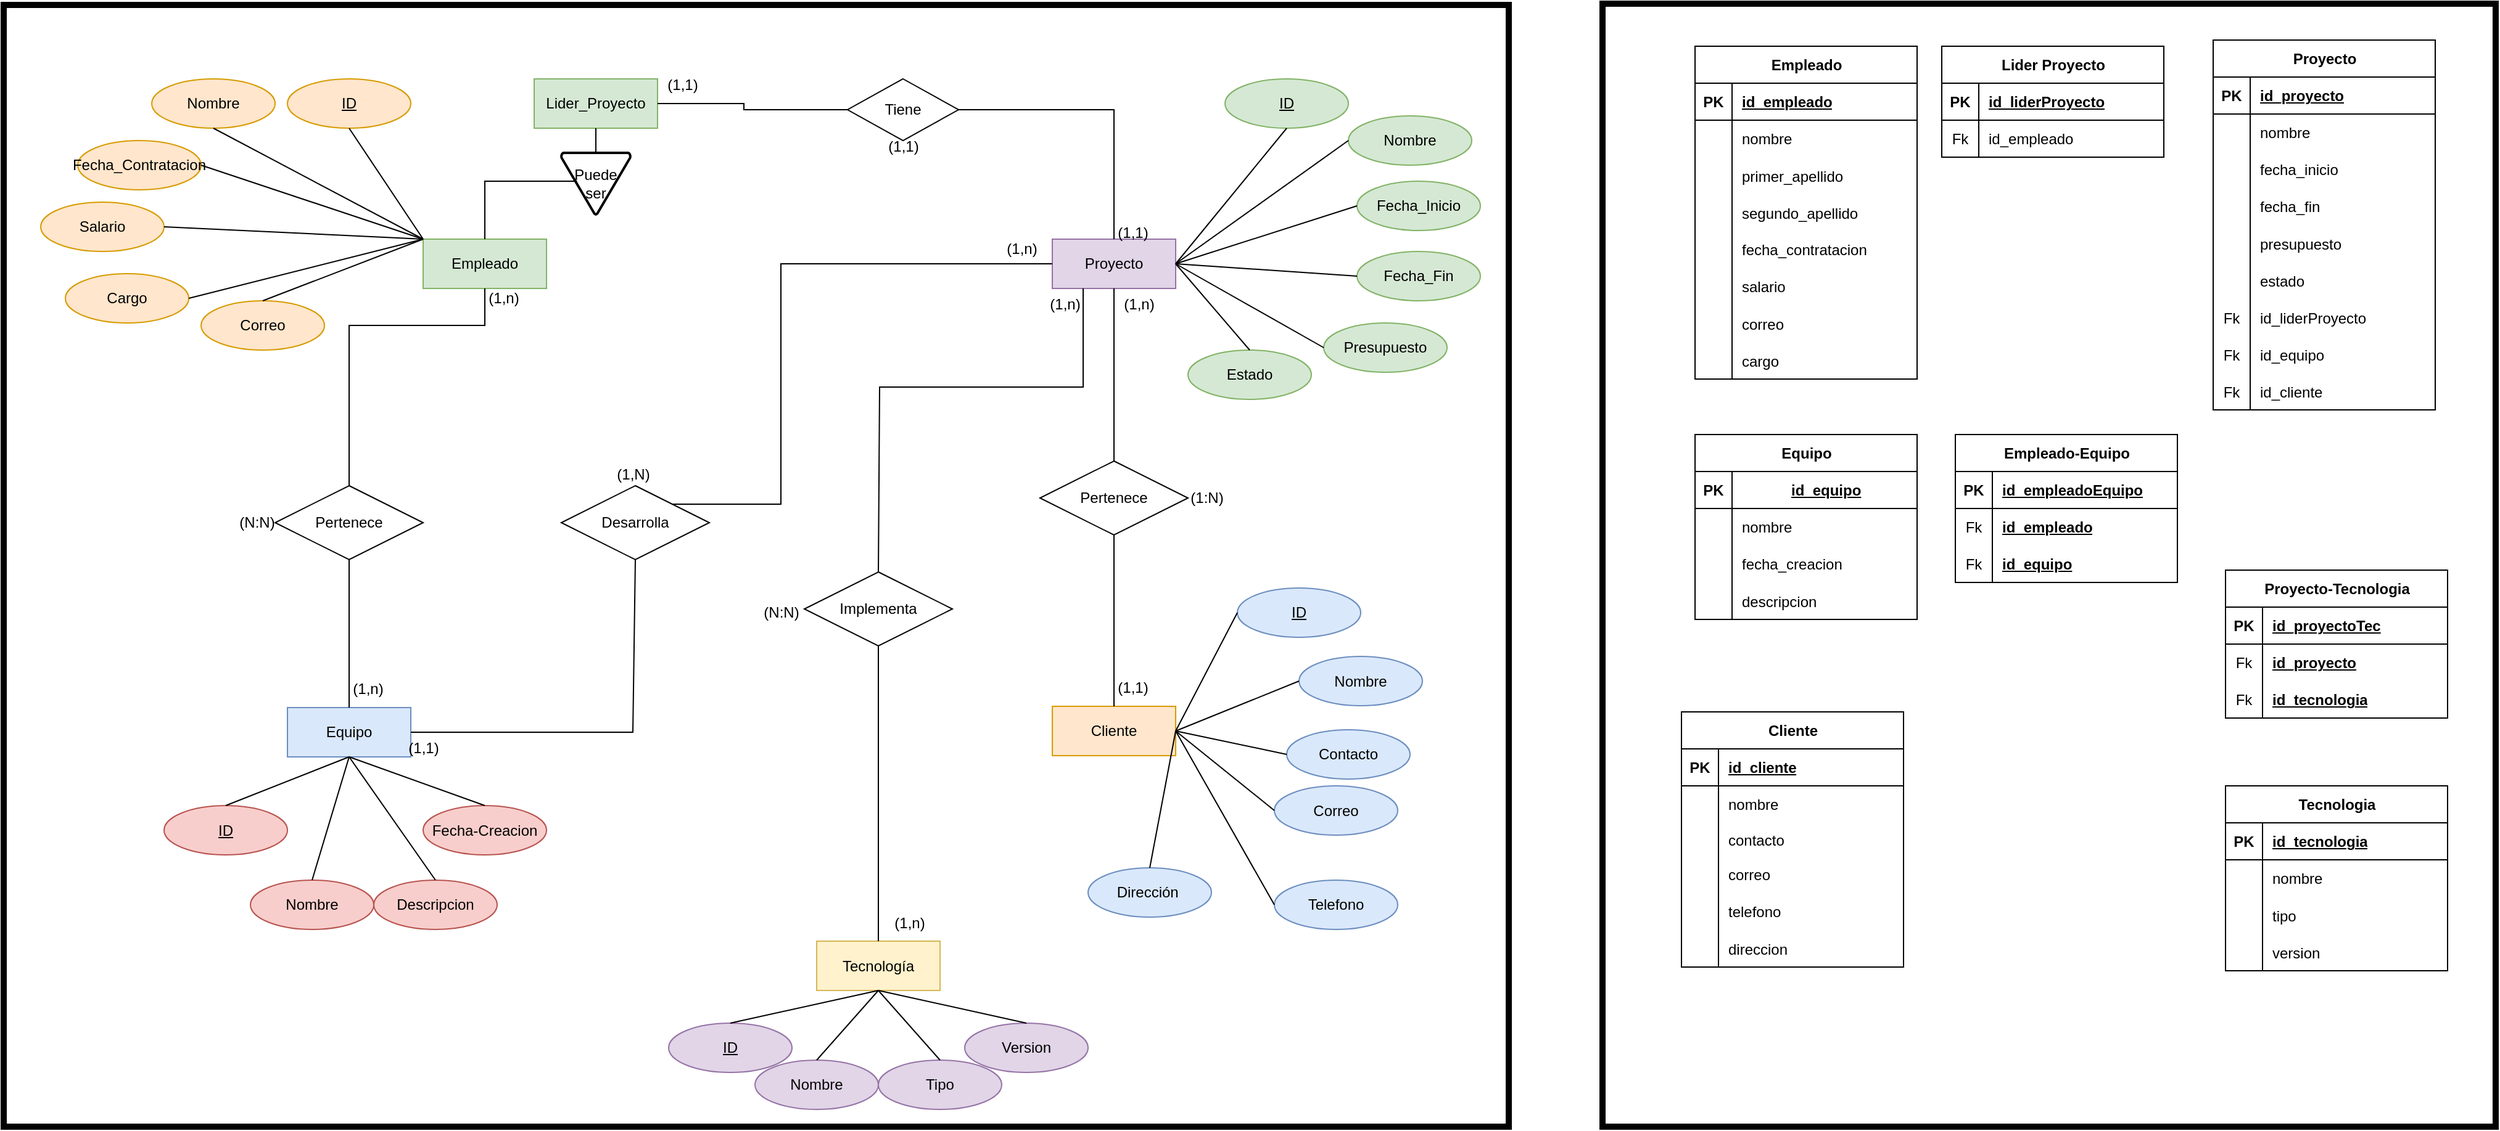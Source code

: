 <mxfile version="26.1.0">
  <diagram name="Página-1" id="SaEYAZio6c6tHSpdK9pB">
    <mxGraphModel dx="2261" dy="772" grid="1" gridSize="10" guides="1" tooltips="1" connect="1" arrows="1" fold="1" page="1" pageScale="1" pageWidth="827" pageHeight="1169" math="0" shadow="0">
      <root>
        <mxCell id="0" />
        <mxCell id="1" parent="0" />
        <mxCell id="WYul2yGeiFOcsRztzYVk-251" value="" style="rounded=0;whiteSpace=wrap;html=1;strokeWidth=5;fillColor=none;" parent="1" vertex="1">
          <mxGeometry x="876" y="29" width="724" height="911" as="geometry" />
        </mxCell>
        <mxCell id="WYul2yGeiFOcsRztzYVk-250" value="" style="rounded=0;whiteSpace=wrap;html=1;strokeWidth=5;fillColor=none;" parent="1" vertex="1">
          <mxGeometry x="-420" y="30" width="1220" height="910" as="geometry" />
        </mxCell>
        <mxCell id="bBvE1cvLCG1G2UjmCAkk-1" value="Empleado" style="whiteSpace=wrap;html=1;align=center;fillColor=#d5e8d4;strokeColor=#82b366;" parent="1" vertex="1">
          <mxGeometry x="-80" y="220" width="100" height="40" as="geometry" />
        </mxCell>
        <mxCell id="bBvE1cvLCG1G2UjmCAkk-2" value="Proyecto" style="whiteSpace=wrap;html=1;align=center;fillColor=#e1d5e7;strokeColor=#9673a6;" parent="1" vertex="1">
          <mxGeometry x="430" y="220" width="100" height="40" as="geometry" />
        </mxCell>
        <mxCell id="bBvE1cvLCG1G2UjmCAkk-3" value="Cliente" style="whiteSpace=wrap;html=1;align=center;fillColor=#ffe6cc;strokeColor=#d79b00;" parent="1" vertex="1">
          <mxGeometry x="430" y="599" width="100" height="40" as="geometry" />
        </mxCell>
        <mxCell id="bBvE1cvLCG1G2UjmCAkk-4" value="Tecnología" style="whiteSpace=wrap;html=1;align=center;fillColor=#fff2cc;strokeColor=#d6b656;" parent="1" vertex="1">
          <mxGeometry x="239" y="789.5" width="100" height="40" as="geometry" />
        </mxCell>
        <mxCell id="bBvE1cvLCG1G2UjmCAkk-5" value="Equipo" style="whiteSpace=wrap;html=1;align=center;fillColor=#dae8fc;strokeColor=#6c8ebf;" parent="1" vertex="1">
          <mxGeometry x="-190" y="600" width="100" height="40" as="geometry" />
        </mxCell>
        <mxCell id="bBvE1cvLCG1G2UjmCAkk-6" value="ID" style="ellipse;whiteSpace=wrap;html=1;align=center;fontStyle=4;fillColor=#ffe6cc;strokeColor=#d79b00;" parent="1" vertex="1">
          <mxGeometry x="-190" y="90" width="100" height="40" as="geometry" />
        </mxCell>
        <mxCell id="bBvE1cvLCG1G2UjmCAkk-7" value="Nombre" style="ellipse;whiteSpace=wrap;html=1;align=center;fillColor=#ffe6cc;strokeColor=#d79b00;" parent="1" vertex="1">
          <mxGeometry x="-300" y="90" width="100" height="40" as="geometry" />
        </mxCell>
        <mxCell id="bBvE1cvLCG1G2UjmCAkk-8" value="Correo" style="ellipse;whiteSpace=wrap;html=1;align=center;fillColor=#ffe6cc;strokeColor=#d79b00;" parent="1" vertex="1">
          <mxGeometry x="-260" y="270" width="100" height="40" as="geometry" />
        </mxCell>
        <mxCell id="bBvE1cvLCG1G2UjmCAkk-9" value="Cargo" style="ellipse;whiteSpace=wrap;html=1;align=center;fillColor=#ffe6cc;strokeColor=#d79b00;" parent="1" vertex="1">
          <mxGeometry x="-370" y="248" width="100" height="40" as="geometry" />
        </mxCell>
        <mxCell id="bBvE1cvLCG1G2UjmCAkk-10" value="Fecha_Contratacion" style="ellipse;whiteSpace=wrap;html=1;align=center;fillColor=#ffe6cc;strokeColor=#d79b00;" parent="1" vertex="1">
          <mxGeometry x="-360" y="140" width="100" height="40" as="geometry" />
        </mxCell>
        <mxCell id="bBvE1cvLCG1G2UjmCAkk-11" value="Salario" style="ellipse;whiteSpace=wrap;html=1;align=center;fillColor=#ffe6cc;strokeColor=#d79b00;" parent="1" vertex="1">
          <mxGeometry x="-390" y="190" width="100" height="40" as="geometry" />
        </mxCell>
        <mxCell id="bBvE1cvLCG1G2UjmCAkk-12" value="Nombre" style="ellipse;whiteSpace=wrap;html=1;align=center;fillColor=#d5e8d4;strokeColor=#82b366;" parent="1" vertex="1">
          <mxGeometry x="670" y="120" width="100" height="40" as="geometry" />
        </mxCell>
        <mxCell id="bBvE1cvLCG1G2UjmCAkk-13" value="ID" style="ellipse;whiteSpace=wrap;html=1;align=center;fontStyle=4;fillColor=#d5e8d4;strokeColor=#82b366;" parent="1" vertex="1">
          <mxGeometry x="570" y="90" width="100" height="40" as="geometry" />
        </mxCell>
        <mxCell id="bBvE1cvLCG1G2UjmCAkk-14" value="Fecha_Inicio" style="ellipse;whiteSpace=wrap;html=1;align=center;fillColor=#d5e8d4;strokeColor=#82b366;" parent="1" vertex="1">
          <mxGeometry x="677" y="173" width="100" height="40" as="geometry" />
        </mxCell>
        <mxCell id="bBvE1cvLCG1G2UjmCAkk-15" value="Fecha_Fin" style="ellipse;whiteSpace=wrap;html=1;align=center;fillColor=#d5e8d4;strokeColor=#82b366;" parent="1" vertex="1">
          <mxGeometry x="677" y="230" width="100" height="40" as="geometry" />
        </mxCell>
        <mxCell id="bBvE1cvLCG1G2UjmCAkk-16" value="Presupuesto" style="ellipse;whiteSpace=wrap;html=1;align=center;fillColor=#d5e8d4;strokeColor=#82b366;" parent="1" vertex="1">
          <mxGeometry x="650" y="288" width="100" height="40" as="geometry" />
        </mxCell>
        <mxCell id="bBvE1cvLCG1G2UjmCAkk-17" value="Estado" style="ellipse;whiteSpace=wrap;html=1;align=center;fillColor=#d5e8d4;strokeColor=#82b366;" parent="1" vertex="1">
          <mxGeometry x="540" y="310" width="100" height="40" as="geometry" />
        </mxCell>
        <mxCell id="bBvE1cvLCG1G2UjmCAkk-18" value="ID" style="ellipse;whiteSpace=wrap;html=1;align=center;fontStyle=4;fillColor=#dae8fc;strokeColor=#6c8ebf;" parent="1" vertex="1">
          <mxGeometry x="580" y="503" width="100" height="40" as="geometry" />
        </mxCell>
        <mxCell id="bBvE1cvLCG1G2UjmCAkk-19" value="Nombre" style="ellipse;whiteSpace=wrap;html=1;align=center;fillColor=#dae8fc;strokeColor=#6c8ebf;" parent="1" vertex="1">
          <mxGeometry x="630" y="558.5" width="100" height="40" as="geometry" />
        </mxCell>
        <mxCell id="bBvE1cvLCG1G2UjmCAkk-20" value="Correo" style="ellipse;whiteSpace=wrap;html=1;align=center;fillColor=#dae8fc;strokeColor=#6c8ebf;" parent="1" vertex="1">
          <mxGeometry x="610" y="663.5" width="100" height="40" as="geometry" />
        </mxCell>
        <mxCell id="bBvE1cvLCG1G2UjmCAkk-21" value="Telefono" style="ellipse;whiteSpace=wrap;html=1;align=center;fillColor=#dae8fc;strokeColor=#6c8ebf;" parent="1" vertex="1">
          <mxGeometry x="610" y="740" width="100" height="40" as="geometry" />
        </mxCell>
        <mxCell id="bBvE1cvLCG1G2UjmCAkk-22" value="Dirección&amp;nbsp;" style="ellipse;whiteSpace=wrap;html=1;align=center;fillColor=#dae8fc;strokeColor=#6c8ebf;" parent="1" vertex="1">
          <mxGeometry x="459" y="730" width="100" height="40" as="geometry" />
        </mxCell>
        <mxCell id="bBvE1cvLCG1G2UjmCAkk-23" value="ID" style="ellipse;whiteSpace=wrap;html=1;align=center;fontStyle=4;fillColor=#e1d5e7;strokeColor=#9673a6;" parent="1" vertex="1">
          <mxGeometry x="119" y="856" width="100" height="40" as="geometry" />
        </mxCell>
        <mxCell id="bBvE1cvLCG1G2UjmCAkk-24" value="Nombre" style="ellipse;whiteSpace=wrap;html=1;align=center;fillColor=#e1d5e7;strokeColor=#9673a6;" parent="1" vertex="1">
          <mxGeometry x="189" y="886" width="100" height="40" as="geometry" />
        </mxCell>
        <mxCell id="bBvE1cvLCG1G2UjmCAkk-25" value="Version" style="ellipse;whiteSpace=wrap;html=1;align=center;fillColor=#e1d5e7;strokeColor=#9673a6;" parent="1" vertex="1">
          <mxGeometry x="359" y="856" width="100" height="40" as="geometry" />
        </mxCell>
        <mxCell id="bBvE1cvLCG1G2UjmCAkk-26" value="Tipo" style="ellipse;whiteSpace=wrap;html=1;align=center;fillColor=#e1d5e7;strokeColor=#9673a6;" parent="1" vertex="1">
          <mxGeometry x="289" y="886" width="100" height="40" as="geometry" />
        </mxCell>
        <mxCell id="bBvE1cvLCG1G2UjmCAkk-27" value="ID" style="ellipse;whiteSpace=wrap;html=1;align=center;fontStyle=4;fillColor=#f8cecc;strokeColor=#b85450;" parent="1" vertex="1">
          <mxGeometry x="-290" y="679.5" width="100" height="40" as="geometry" />
        </mxCell>
        <mxCell id="bBvE1cvLCG1G2UjmCAkk-28" value="Nombre" style="ellipse;whiteSpace=wrap;html=1;align=center;fillColor=#f8cecc;strokeColor=#b85450;" parent="1" vertex="1">
          <mxGeometry x="-220" y="740" width="100" height="40" as="geometry" />
        </mxCell>
        <mxCell id="bBvE1cvLCG1G2UjmCAkk-29" value="Fecha-Creacion" style="ellipse;whiteSpace=wrap;html=1;align=center;fillColor=#f8cecc;strokeColor=#b85450;" parent="1" vertex="1">
          <mxGeometry x="-80" y="679.5" width="100" height="40" as="geometry" />
        </mxCell>
        <mxCell id="bBvE1cvLCG1G2UjmCAkk-31" value="Pertenece" style="shape=rhombus;perimeter=rhombusPerimeter;whiteSpace=wrap;html=1;align=center;" parent="1" vertex="1">
          <mxGeometry x="-200" y="420" width="120" height="60" as="geometry" />
        </mxCell>
        <mxCell id="bBvE1cvLCG1G2UjmCAkk-33" value="" style="endArrow=none;html=1;rounded=0;exitX=0.5;exitY=1;exitDx=0;exitDy=0;entryX=0.5;entryY=0;entryDx=0;entryDy=0;" parent="1" source="bBvE1cvLCG1G2UjmCAkk-1" target="bBvE1cvLCG1G2UjmCAkk-31" edge="1">
          <mxGeometry relative="1" as="geometry">
            <mxPoint x="180" y="350" as="sourcePoint" />
            <mxPoint x="340" y="350" as="targetPoint" />
            <Array as="points">
              <mxPoint x="-30" y="290" />
              <mxPoint x="-140" y="290" />
            </Array>
          </mxGeometry>
        </mxCell>
        <mxCell id="bBvE1cvLCG1G2UjmCAkk-34" value="" style="endArrow=none;html=1;rounded=0;exitX=0.5;exitY=1;exitDx=0;exitDy=0;entryX=0.5;entryY=0;entryDx=0;entryDy=0;" parent="1" source="bBvE1cvLCG1G2UjmCAkk-31" target="bBvE1cvLCG1G2UjmCAkk-5" edge="1">
          <mxGeometry relative="1" as="geometry">
            <mxPoint x="70" y="270" as="sourcePoint" />
            <mxPoint x="70" y="410" as="targetPoint" />
          </mxGeometry>
        </mxCell>
        <mxCell id="bBvE1cvLCG1G2UjmCAkk-35" value="(1,n)" style="text;html=1;align=center;verticalAlign=middle;resizable=0;points=[];autosize=1;strokeColor=none;fillColor=none;" parent="1" vertex="1">
          <mxGeometry x="-40" y="253" width="50" height="30" as="geometry" />
        </mxCell>
        <mxCell id="bBvE1cvLCG1G2UjmCAkk-36" value="(1,n)" style="text;html=1;align=center;verticalAlign=middle;resizable=0;points=[];autosize=1;strokeColor=none;fillColor=none;" parent="1" vertex="1">
          <mxGeometry x="-150" y="570" width="50" height="30" as="geometry" />
        </mxCell>
        <mxCell id="bBvE1cvLCG1G2UjmCAkk-37" value="(N:N)" style="text;html=1;align=center;verticalAlign=middle;resizable=0;points=[];autosize=1;strokeColor=none;fillColor=none;" parent="1" vertex="1">
          <mxGeometry x="-240" y="435" width="50" height="30" as="geometry" />
        </mxCell>
        <mxCell id="bBvE1cvLCG1G2UjmCAkk-38" value="Puede ser" style="strokeWidth=2;html=1;shape=mxgraph.flowchart.merge_or_storage;whiteSpace=wrap;" parent="1" vertex="1">
          <mxGeometry x="32" y="150" width="56" height="50" as="geometry" />
        </mxCell>
        <mxCell id="bBvE1cvLCG1G2UjmCAkk-39" value="Lider_Proyecto" style="whiteSpace=wrap;html=1;align=center;fillColor=#d5e8d4;strokeColor=#82b366;" parent="1" vertex="1">
          <mxGeometry x="10" y="90" width="100" height="40" as="geometry" />
        </mxCell>
        <mxCell id="bBvE1cvLCG1G2UjmCAkk-40" value="" style="endArrow=none;html=1;rounded=0;exitX=0.227;exitY=0.46;exitDx=0;exitDy=0;entryX=0.5;entryY=0;entryDx=0;entryDy=0;exitPerimeter=0;" parent="1" source="bBvE1cvLCG1G2UjmCAkk-38" target="bBvE1cvLCG1G2UjmCAkk-1" edge="1">
          <mxGeometry relative="1" as="geometry">
            <mxPoint x="70" y="270" as="sourcePoint" />
            <mxPoint x="70" y="410" as="targetPoint" />
            <Array as="points">
              <mxPoint x="-30" y="173" />
            </Array>
          </mxGeometry>
        </mxCell>
        <mxCell id="bBvE1cvLCG1G2UjmCAkk-41" value="" style="endArrow=none;html=1;rounded=0;exitX=0.5;exitY=1;exitDx=0;exitDy=0;entryX=0.5;entryY=0;entryDx=0;entryDy=0;entryPerimeter=0;" parent="1" source="bBvE1cvLCG1G2UjmCAkk-39" target="bBvE1cvLCG1G2UjmCAkk-38" edge="1">
          <mxGeometry relative="1" as="geometry">
            <mxPoint x="80" y="280" as="sourcePoint" />
            <mxPoint x="80" y="420" as="targetPoint" />
          </mxGeometry>
        </mxCell>
        <mxCell id="bBvE1cvLCG1G2UjmCAkk-42" value="Pertenece" style="shape=rhombus;perimeter=rhombusPerimeter;whiteSpace=wrap;html=1;align=center;" parent="1" vertex="1">
          <mxGeometry x="420" y="400" width="120" height="60" as="geometry" />
        </mxCell>
        <mxCell id="bBvE1cvLCG1G2UjmCAkk-43" value="" style="endArrow=none;html=1;rounded=0;exitX=0.5;exitY=1;exitDx=0;exitDy=0;entryX=0.5;entryY=0;entryDx=0;entryDy=0;" parent="1" source="bBvE1cvLCG1G2UjmCAkk-42" target="bBvE1cvLCG1G2UjmCAkk-3" edge="1">
          <mxGeometry relative="1" as="geometry">
            <mxPoint x="70" y="470" as="sourcePoint" />
            <mxPoint x="70" y="600" as="targetPoint" />
          </mxGeometry>
        </mxCell>
        <mxCell id="bBvE1cvLCG1G2UjmCAkk-44" value="" style="endArrow=none;html=1;rounded=0;exitX=0.5;exitY=1;exitDx=0;exitDy=0;entryX=0.5;entryY=0;entryDx=0;entryDy=0;" parent="1" source="bBvE1cvLCG1G2UjmCAkk-2" target="bBvE1cvLCG1G2UjmCAkk-42" edge="1">
          <mxGeometry relative="1" as="geometry">
            <mxPoint x="490" y="470" as="sourcePoint" />
            <mxPoint x="490" y="609" as="targetPoint" />
          </mxGeometry>
        </mxCell>
        <mxCell id="bBvE1cvLCG1G2UjmCAkk-45" value="(1,n)" style="text;html=1;align=center;verticalAlign=middle;resizable=0;points=[];autosize=1;strokeColor=none;fillColor=none;" parent="1" vertex="1">
          <mxGeometry x="475" y="258" width="50" height="30" as="geometry" />
        </mxCell>
        <mxCell id="bBvE1cvLCG1G2UjmCAkk-46" value="(1,1)" style="text;html=1;align=center;verticalAlign=middle;resizable=0;points=[];autosize=1;strokeColor=none;fillColor=none;" parent="1" vertex="1">
          <mxGeometry x="470" y="569" width="50" height="30" as="geometry" />
        </mxCell>
        <mxCell id="bBvE1cvLCG1G2UjmCAkk-47" value="(1:N)" style="text;html=1;align=center;verticalAlign=middle;resizable=0;points=[];autosize=1;strokeColor=none;fillColor=none;" parent="1" vertex="1">
          <mxGeometry x="530" y="415" width="50" height="30" as="geometry" />
        </mxCell>
        <mxCell id="bBvE1cvLCG1G2UjmCAkk-48" value="Tiene" style="shape=rhombus;perimeter=rhombusPerimeter;whiteSpace=wrap;html=1;align=center;" parent="1" vertex="1">
          <mxGeometry x="264" y="90" width="90" height="50" as="geometry" />
        </mxCell>
        <mxCell id="bBvE1cvLCG1G2UjmCAkk-49" value="" style="endArrow=none;html=1;rounded=0;exitX=1;exitY=0.5;exitDx=0;exitDy=0;entryX=0;entryY=0.5;entryDx=0;entryDy=0;" parent="1" source="bBvE1cvLCG1G2UjmCAkk-39" target="bBvE1cvLCG1G2UjmCAkk-48" edge="1">
          <mxGeometry relative="1" as="geometry">
            <mxPoint x="70" y="270" as="sourcePoint" />
            <mxPoint x="70" y="410" as="targetPoint" />
            <Array as="points">
              <mxPoint x="180" y="110" />
              <mxPoint x="180" y="115" />
            </Array>
          </mxGeometry>
        </mxCell>
        <mxCell id="bBvE1cvLCG1G2UjmCAkk-50" value="" style="endArrow=none;html=1;rounded=0;exitX=1;exitY=0.5;exitDx=0;exitDy=0;entryX=0.5;entryY=0;entryDx=0;entryDy=0;" parent="1" source="bBvE1cvLCG1G2UjmCAkk-48" target="bBvE1cvLCG1G2UjmCAkk-2" edge="1">
          <mxGeometry relative="1" as="geometry">
            <mxPoint x="80" y="280" as="sourcePoint" />
            <mxPoint x="80" y="420" as="targetPoint" />
            <Array as="points">
              <mxPoint x="480" y="115" />
            </Array>
          </mxGeometry>
        </mxCell>
        <mxCell id="bBvE1cvLCG1G2UjmCAkk-51" value="(1,1)" style="text;html=1;align=center;verticalAlign=middle;resizable=0;points=[];autosize=1;strokeColor=none;fillColor=none;" parent="1" vertex="1">
          <mxGeometry x="105" y="80" width="50" height="30" as="geometry" />
        </mxCell>
        <mxCell id="bBvE1cvLCG1G2UjmCAkk-52" value="(1,1)" style="text;html=1;align=center;verticalAlign=middle;resizable=0;points=[];autosize=1;strokeColor=none;fillColor=none;" parent="1" vertex="1">
          <mxGeometry x="470" y="200" width="50" height="30" as="geometry" />
        </mxCell>
        <mxCell id="bBvE1cvLCG1G2UjmCAkk-53" value="(1,1)" style="text;html=1;align=center;verticalAlign=middle;resizable=0;points=[];autosize=1;strokeColor=none;fillColor=none;" parent="1" vertex="1">
          <mxGeometry x="284" y="130" width="50" height="30" as="geometry" />
        </mxCell>
        <mxCell id="bBvE1cvLCG1G2UjmCAkk-54" value="Desarrolla" style="shape=rhombus;perimeter=rhombusPerimeter;whiteSpace=wrap;html=1;align=center;" parent="1" vertex="1">
          <mxGeometry x="32" y="420" width="120" height="60" as="geometry" />
        </mxCell>
        <mxCell id="bBvE1cvLCG1G2UjmCAkk-56" value="" style="endArrow=none;html=1;rounded=0;exitX=1;exitY=0.5;exitDx=0;exitDy=0;entryX=0.5;entryY=1;entryDx=0;entryDy=0;" parent="1" source="bBvE1cvLCG1G2UjmCAkk-5" target="bBvE1cvLCG1G2UjmCAkk-54" edge="1">
          <mxGeometry relative="1" as="geometry">
            <mxPoint y="580" as="sourcePoint" />
            <mxPoint x="160" y="580" as="targetPoint" />
            <Array as="points">
              <mxPoint x="90" y="620" />
            </Array>
          </mxGeometry>
        </mxCell>
        <mxCell id="bBvE1cvLCG1G2UjmCAkk-57" value="" style="endArrow=none;html=1;rounded=0;exitX=1;exitY=0;exitDx=0;exitDy=0;entryX=0;entryY=0.5;entryDx=0;entryDy=0;" parent="1" source="bBvE1cvLCG1G2UjmCAkk-54" target="bBvE1cvLCG1G2UjmCAkk-2" edge="1">
          <mxGeometry relative="1" as="geometry">
            <mxPoint x="-80" y="630" as="sourcePoint" />
            <mxPoint x="105" y="490" as="targetPoint" />
            <Array as="points">
              <mxPoint x="210" y="435" />
              <mxPoint x="210" y="240" />
            </Array>
          </mxGeometry>
        </mxCell>
        <mxCell id="bBvE1cvLCG1G2UjmCAkk-58" value="(1,1)" style="text;html=1;align=center;verticalAlign=middle;resizable=0;points=[];autosize=1;strokeColor=none;fillColor=none;" parent="1" vertex="1">
          <mxGeometry x="-105" y="618" width="50" height="30" as="geometry" />
        </mxCell>
        <mxCell id="bBvE1cvLCG1G2UjmCAkk-59" value="(1,n)" style="text;html=1;align=center;verticalAlign=middle;resizable=0;points=[];autosize=1;strokeColor=none;fillColor=none;" parent="1" vertex="1">
          <mxGeometry x="380" y="213" width="50" height="30" as="geometry" />
        </mxCell>
        <mxCell id="bBvE1cvLCG1G2UjmCAkk-60" value="(1,N)" style="text;html=1;align=center;verticalAlign=middle;resizable=0;points=[];autosize=1;strokeColor=none;fillColor=none;" parent="1" vertex="1">
          <mxGeometry x="65" y="396" width="50" height="30" as="geometry" />
        </mxCell>
        <mxCell id="WYul2yGeiFOcsRztzYVk-1" value="Implementa" style="shape=rhombus;perimeter=rhombusPerimeter;whiteSpace=wrap;html=1;align=center;" parent="1" vertex="1">
          <mxGeometry x="229" y="490" width="120" height="60" as="geometry" />
        </mxCell>
        <mxCell id="WYul2yGeiFOcsRztzYVk-2" value="" style="endArrow=none;html=1;rounded=0;exitX=0.5;exitY=0;exitDx=0;exitDy=0;entryX=0.5;entryY=1;entryDx=0;entryDy=0;" parent="1" source="bBvE1cvLCG1G2UjmCAkk-4" target="WYul2yGeiFOcsRztzYVk-1" edge="1">
          <mxGeometry relative="1" as="geometry">
            <mxPoint x="240" y="700" as="sourcePoint" />
            <mxPoint x="400" y="700" as="targetPoint" />
          </mxGeometry>
        </mxCell>
        <mxCell id="WYul2yGeiFOcsRztzYVk-3" value="" style="endArrow=none;html=1;rounded=0;exitX=0.5;exitY=0;exitDx=0;exitDy=0;entryX=0.25;entryY=1;entryDx=0;entryDy=0;" parent="1" source="WYul2yGeiFOcsRztzYVk-1" target="bBvE1cvLCG1G2UjmCAkk-2" edge="1">
          <mxGeometry relative="1" as="geometry">
            <mxPoint x="299" y="840" as="sourcePoint" />
            <mxPoint x="299" y="560" as="targetPoint" />
            <Array as="points">
              <mxPoint x="290" y="340" />
              <mxPoint x="455" y="340" />
            </Array>
          </mxGeometry>
        </mxCell>
        <mxCell id="WYul2yGeiFOcsRztzYVk-4" value="(1,n)" style="text;html=1;align=center;verticalAlign=middle;resizable=0;points=[];autosize=1;strokeColor=none;fillColor=none;" parent="1" vertex="1">
          <mxGeometry x="415" y="258" width="50" height="30" as="geometry" />
        </mxCell>
        <mxCell id="WYul2yGeiFOcsRztzYVk-5" value="(1,n)" style="text;html=1;align=center;verticalAlign=middle;resizable=0;points=[];autosize=1;strokeColor=none;fillColor=none;" parent="1" vertex="1">
          <mxGeometry x="289" y="759.5" width="50" height="30" as="geometry" />
        </mxCell>
        <mxCell id="WYul2yGeiFOcsRztzYVk-6" value="(N:N)" style="text;html=1;align=center;verticalAlign=middle;resizable=0;points=[];autosize=1;strokeColor=none;fillColor=none;" parent="1" vertex="1">
          <mxGeometry x="185" y="508" width="50" height="30" as="geometry" />
        </mxCell>
        <mxCell id="WYul2yGeiFOcsRztzYVk-7" value="" style="endArrow=none;html=1;rounded=0;exitX=0.5;exitY=1;exitDx=0;exitDy=0;entryX=0;entryY=0;entryDx=0;entryDy=0;" parent="1" source="bBvE1cvLCG1G2UjmCAkk-6" target="bBvE1cvLCG1G2UjmCAkk-1" edge="1">
          <mxGeometry relative="1" as="geometry">
            <mxPoint x="-10" y="280" as="sourcePoint" />
            <mxPoint x="150" y="280" as="targetPoint" />
          </mxGeometry>
        </mxCell>
        <mxCell id="WYul2yGeiFOcsRztzYVk-8" value="" style="endArrow=none;html=1;rounded=0;exitX=0.5;exitY=1;exitDx=0;exitDy=0;entryX=0;entryY=0;entryDx=0;entryDy=0;" parent="1" source="bBvE1cvLCG1G2UjmCAkk-7" target="bBvE1cvLCG1G2UjmCAkk-1" edge="1">
          <mxGeometry relative="1" as="geometry">
            <mxPoint x="-130" y="140" as="sourcePoint" />
            <mxPoint x="-70" y="230" as="targetPoint" />
          </mxGeometry>
        </mxCell>
        <mxCell id="WYul2yGeiFOcsRztzYVk-9" value="" style="endArrow=none;html=1;rounded=0;exitX=1;exitY=0.5;exitDx=0;exitDy=0;entryX=0;entryY=0;entryDx=0;entryDy=0;" parent="1" source="bBvE1cvLCG1G2UjmCAkk-10" target="bBvE1cvLCG1G2UjmCAkk-1" edge="1">
          <mxGeometry relative="1" as="geometry">
            <mxPoint x="-120" y="150" as="sourcePoint" />
            <mxPoint x="-60" y="240" as="targetPoint" />
          </mxGeometry>
        </mxCell>
        <mxCell id="WYul2yGeiFOcsRztzYVk-10" value="" style="endArrow=none;html=1;rounded=0;exitX=1;exitY=0.5;exitDx=0;exitDy=0;entryX=0;entryY=0;entryDx=0;entryDy=0;" parent="1" source="bBvE1cvLCG1G2UjmCAkk-11" target="bBvE1cvLCG1G2UjmCAkk-1" edge="1">
          <mxGeometry relative="1" as="geometry">
            <mxPoint x="-110" y="160" as="sourcePoint" />
            <mxPoint x="-50" y="250" as="targetPoint" />
          </mxGeometry>
        </mxCell>
        <mxCell id="WYul2yGeiFOcsRztzYVk-11" value="" style="endArrow=none;html=1;rounded=0;exitX=1;exitY=0.5;exitDx=0;exitDy=0;entryX=0;entryY=0;entryDx=0;entryDy=0;" parent="1" source="bBvE1cvLCG1G2UjmCAkk-9" target="bBvE1cvLCG1G2UjmCAkk-1" edge="1">
          <mxGeometry relative="1" as="geometry">
            <mxPoint x="-100" y="170" as="sourcePoint" />
            <mxPoint x="-40" y="260" as="targetPoint" />
          </mxGeometry>
        </mxCell>
        <mxCell id="WYul2yGeiFOcsRztzYVk-12" value="" style="endArrow=none;html=1;rounded=0;exitX=0;exitY=0;exitDx=0;exitDy=0;entryX=0.5;entryY=0;entryDx=0;entryDy=0;" parent="1" source="bBvE1cvLCG1G2UjmCAkk-1" target="bBvE1cvLCG1G2UjmCAkk-8" edge="1">
          <mxGeometry relative="1" as="geometry">
            <mxPoint x="-260" y="278" as="sourcePoint" />
            <mxPoint x="-70" y="230" as="targetPoint" />
          </mxGeometry>
        </mxCell>
        <mxCell id="WYul2yGeiFOcsRztzYVk-13" value="" style="endArrow=none;html=1;rounded=0;exitX=0.5;exitY=1;exitDx=0;exitDy=0;entryX=0.5;entryY=0;entryDx=0;entryDy=0;" parent="1" source="bBvE1cvLCG1G2UjmCAkk-5" target="bBvE1cvLCG1G2UjmCAkk-28" edge="1">
          <mxGeometry relative="1" as="geometry">
            <mxPoint x="-370" y="740" as="sourcePoint" />
            <mxPoint x="-210" y="740" as="targetPoint" />
          </mxGeometry>
        </mxCell>
        <mxCell id="WYul2yGeiFOcsRztzYVk-14" value="" style="endArrow=none;html=1;rounded=0;exitX=0.5;exitY=1;exitDx=0;exitDy=0;entryX=0.5;entryY=0;entryDx=0;entryDy=0;" parent="1" source="bBvE1cvLCG1G2UjmCAkk-5" target="bBvE1cvLCG1G2UjmCAkk-27" edge="1">
          <mxGeometry relative="1" as="geometry">
            <mxPoint x="-360" y="750" as="sourcePoint" />
            <mxPoint x="-200" y="750" as="targetPoint" />
          </mxGeometry>
        </mxCell>
        <mxCell id="WYul2yGeiFOcsRztzYVk-15" value="" style="endArrow=none;html=1;rounded=0;exitX=0.5;exitY=1;exitDx=0;exitDy=0;entryX=0.5;entryY=0;entryDx=0;entryDy=0;" parent="1" source="bBvE1cvLCG1G2UjmCAkk-5" target="bBvE1cvLCG1G2UjmCAkk-29" edge="1">
          <mxGeometry relative="1" as="geometry">
            <mxPoint x="-350" y="760" as="sourcePoint" />
            <mxPoint x="-190" y="760" as="targetPoint" />
          </mxGeometry>
        </mxCell>
        <mxCell id="WYul2yGeiFOcsRztzYVk-16" value="" style="endArrow=none;html=1;rounded=0;entryX=0.5;entryY=1;entryDx=0;entryDy=0;exitX=0.5;exitY=0;exitDx=0;exitDy=0;" parent="1" source="bBvE1cvLCG1G2UjmCAkk-23" target="bBvE1cvLCG1G2UjmCAkk-4" edge="1">
          <mxGeometry relative="1" as="geometry">
            <mxPoint x="-30" y="860" as="sourcePoint" />
            <mxPoint x="130" y="860" as="targetPoint" />
          </mxGeometry>
        </mxCell>
        <mxCell id="WYul2yGeiFOcsRztzYVk-17" value="" style="endArrow=none;html=1;rounded=0;entryX=0.5;entryY=1;entryDx=0;entryDy=0;exitX=0.5;exitY=0;exitDx=0;exitDy=0;" parent="1" source="bBvE1cvLCG1G2UjmCAkk-24" target="bBvE1cvLCG1G2UjmCAkk-4" edge="1">
          <mxGeometry relative="1" as="geometry">
            <mxPoint x="179" y="866" as="sourcePoint" />
            <mxPoint x="299" y="840" as="targetPoint" />
          </mxGeometry>
        </mxCell>
        <mxCell id="WYul2yGeiFOcsRztzYVk-18" value="" style="endArrow=none;html=1;rounded=0;entryX=0.5;entryY=1;entryDx=0;entryDy=0;exitX=0.5;exitY=0;exitDx=0;exitDy=0;" parent="1" source="bBvE1cvLCG1G2UjmCAkk-26" target="bBvE1cvLCG1G2UjmCAkk-4" edge="1">
          <mxGeometry relative="1" as="geometry">
            <mxPoint x="249" y="896" as="sourcePoint" />
            <mxPoint x="299" y="840" as="targetPoint" />
          </mxGeometry>
        </mxCell>
        <mxCell id="WYul2yGeiFOcsRztzYVk-19" value="" style="endArrow=none;html=1;rounded=0;entryX=0.5;entryY=1;entryDx=0;entryDy=0;exitX=0.5;exitY=0;exitDx=0;exitDy=0;" parent="1" source="bBvE1cvLCG1G2UjmCAkk-25" target="bBvE1cvLCG1G2UjmCAkk-4" edge="1">
          <mxGeometry relative="1" as="geometry">
            <mxPoint x="259" y="906" as="sourcePoint" />
            <mxPoint x="309" y="850" as="targetPoint" />
          </mxGeometry>
        </mxCell>
        <mxCell id="WYul2yGeiFOcsRztzYVk-20" value="" style="endArrow=none;html=1;rounded=0;exitX=1;exitY=0.5;exitDx=0;exitDy=0;entryX=0.5;entryY=0;entryDx=0;entryDy=0;" parent="1" source="bBvE1cvLCG1G2UjmCAkk-2" target="bBvE1cvLCG1G2UjmCAkk-17" edge="1">
          <mxGeometry relative="1" as="geometry">
            <mxPoint x="710" y="370" as="sourcePoint" />
            <mxPoint x="870" y="370" as="targetPoint" />
          </mxGeometry>
        </mxCell>
        <mxCell id="WYul2yGeiFOcsRztzYVk-21" value="" style="endArrow=none;html=1;rounded=0;exitX=0.5;exitY=1;exitDx=0;exitDy=0;entryX=1;entryY=0.5;entryDx=0;entryDy=0;" parent="1" source="bBvE1cvLCG1G2UjmCAkk-13" target="bBvE1cvLCG1G2UjmCAkk-2" edge="1">
          <mxGeometry relative="1" as="geometry">
            <mxPoint x="540" y="250" as="sourcePoint" />
            <mxPoint x="600" y="320" as="targetPoint" />
          </mxGeometry>
        </mxCell>
        <mxCell id="WYul2yGeiFOcsRztzYVk-22" value="" style="endArrow=none;html=1;rounded=0;exitX=0;exitY=0.5;exitDx=0;exitDy=0;entryX=1;entryY=0.5;entryDx=0;entryDy=0;" parent="1" source="bBvE1cvLCG1G2UjmCAkk-12" target="bBvE1cvLCG1G2UjmCAkk-2" edge="1">
          <mxGeometry relative="1" as="geometry">
            <mxPoint x="630" y="140" as="sourcePoint" />
            <mxPoint x="540" y="250" as="targetPoint" />
          </mxGeometry>
        </mxCell>
        <mxCell id="WYul2yGeiFOcsRztzYVk-23" value="" style="endArrow=none;html=1;rounded=0;exitX=0;exitY=0.5;exitDx=0;exitDy=0;entryX=1;entryY=0.5;entryDx=0;entryDy=0;" parent="1" source="bBvE1cvLCG1G2UjmCAkk-14" target="bBvE1cvLCG1G2UjmCAkk-2" edge="1">
          <mxGeometry relative="1" as="geometry">
            <mxPoint x="680" y="150" as="sourcePoint" />
            <mxPoint x="540" y="250" as="targetPoint" />
          </mxGeometry>
        </mxCell>
        <mxCell id="WYul2yGeiFOcsRztzYVk-24" value="" style="endArrow=none;html=1;rounded=0;exitX=0;exitY=0.5;exitDx=0;exitDy=0;entryX=1;entryY=0.5;entryDx=0;entryDy=0;" parent="1" source="bBvE1cvLCG1G2UjmCAkk-15" target="bBvE1cvLCG1G2UjmCAkk-2" edge="1">
          <mxGeometry relative="1" as="geometry">
            <mxPoint x="687" y="203" as="sourcePoint" />
            <mxPoint x="540" y="250" as="targetPoint" />
          </mxGeometry>
        </mxCell>
        <mxCell id="WYul2yGeiFOcsRztzYVk-25" value="" style="endArrow=none;html=1;rounded=0;exitX=0;exitY=0.5;exitDx=0;exitDy=0;entryX=1;entryY=0.5;entryDx=0;entryDy=0;" parent="1" source="bBvE1cvLCG1G2UjmCAkk-16" target="bBvE1cvLCG1G2UjmCAkk-2" edge="1">
          <mxGeometry relative="1" as="geometry">
            <mxPoint x="697" y="213" as="sourcePoint" />
            <mxPoint x="550" y="260" as="targetPoint" />
          </mxGeometry>
        </mxCell>
        <mxCell id="WYul2yGeiFOcsRztzYVk-26" value="" style="endArrow=none;html=1;rounded=0;exitX=1;exitY=0.5;exitDx=0;exitDy=0;entryX=0.5;entryY=0;entryDx=0;entryDy=0;" parent="1" source="bBvE1cvLCG1G2UjmCAkk-3" target="bBvE1cvLCG1G2UjmCAkk-22" edge="1">
          <mxGeometry relative="1" as="geometry">
            <mxPoint x="550" y="780" as="sourcePoint" />
            <mxPoint x="710" y="780" as="targetPoint" />
          </mxGeometry>
        </mxCell>
        <mxCell id="WYul2yGeiFOcsRztzYVk-27" value="" style="endArrow=none;html=1;rounded=0;exitX=0;exitY=0.5;exitDx=0;exitDy=0;entryX=1;entryY=0.5;entryDx=0;entryDy=0;" parent="1" source="bBvE1cvLCG1G2UjmCAkk-18" target="bBvE1cvLCG1G2UjmCAkk-3" edge="1">
          <mxGeometry relative="1" as="geometry">
            <mxPoint x="540" y="629" as="sourcePoint" />
            <mxPoint x="610" y="710" as="targetPoint" />
          </mxGeometry>
        </mxCell>
        <mxCell id="WYul2yGeiFOcsRztzYVk-28" value="" style="endArrow=none;html=1;rounded=0;exitX=0;exitY=0.5;exitDx=0;exitDy=0;entryX=1;entryY=0.5;entryDx=0;entryDy=0;" parent="1" source="bBvE1cvLCG1G2UjmCAkk-19" target="bBvE1cvLCG1G2UjmCAkk-3" edge="1">
          <mxGeometry relative="1" as="geometry">
            <mxPoint x="550" y="639" as="sourcePoint" />
            <mxPoint x="620" y="720" as="targetPoint" />
          </mxGeometry>
        </mxCell>
        <mxCell id="WYul2yGeiFOcsRztzYVk-29" value="" style="endArrow=none;html=1;rounded=0;exitX=0;exitY=0.5;exitDx=0;exitDy=0;entryX=1;entryY=0.5;entryDx=0;entryDy=0;" parent="1" source="bBvE1cvLCG1G2UjmCAkk-20" target="bBvE1cvLCG1G2UjmCAkk-3" edge="1">
          <mxGeometry relative="1" as="geometry">
            <mxPoint x="560" y="649" as="sourcePoint" />
            <mxPoint x="630" y="730" as="targetPoint" />
          </mxGeometry>
        </mxCell>
        <mxCell id="WYul2yGeiFOcsRztzYVk-30" value="" style="endArrow=none;html=1;rounded=0;exitX=0;exitY=0.5;exitDx=0;exitDy=0;entryX=1;entryY=0.5;entryDx=0;entryDy=0;" parent="1" source="bBvE1cvLCG1G2UjmCAkk-21" target="bBvE1cvLCG1G2UjmCAkk-3" edge="1">
          <mxGeometry relative="1" as="geometry">
            <mxPoint x="570" y="659" as="sourcePoint" />
            <mxPoint x="640" y="740" as="targetPoint" />
          </mxGeometry>
        </mxCell>
        <mxCell id="WYul2yGeiFOcsRztzYVk-31" value="Empleado" style="shape=table;startSize=30;container=1;collapsible=1;childLayout=tableLayout;fixedRows=1;rowLines=0;fontStyle=1;align=center;resizeLast=1;html=1;" parent="1" vertex="1">
          <mxGeometry x="951" y="63.5" width="180" height="270" as="geometry" />
        </mxCell>
        <mxCell id="WYul2yGeiFOcsRztzYVk-32" value="" style="shape=tableRow;horizontal=0;startSize=0;swimlaneHead=0;swimlaneBody=0;fillColor=none;collapsible=0;dropTarget=0;points=[[0,0.5],[1,0.5]];portConstraint=eastwest;top=0;left=0;right=0;bottom=1;" parent="WYul2yGeiFOcsRztzYVk-31" vertex="1">
          <mxGeometry y="30" width="180" height="30" as="geometry" />
        </mxCell>
        <mxCell id="WYul2yGeiFOcsRztzYVk-33" value="PK" style="shape=partialRectangle;connectable=0;fillColor=none;top=0;left=0;bottom=0;right=0;fontStyle=1;overflow=hidden;whiteSpace=wrap;html=1;" parent="WYul2yGeiFOcsRztzYVk-32" vertex="1">
          <mxGeometry width="30" height="30" as="geometry">
            <mxRectangle width="30" height="30" as="alternateBounds" />
          </mxGeometry>
        </mxCell>
        <mxCell id="WYul2yGeiFOcsRztzYVk-34" value="id_empleado" style="shape=partialRectangle;connectable=0;fillColor=none;top=0;left=0;bottom=0;right=0;align=left;spacingLeft=6;fontStyle=5;overflow=hidden;whiteSpace=wrap;html=1;" parent="WYul2yGeiFOcsRztzYVk-32" vertex="1">
          <mxGeometry x="30" width="150" height="30" as="geometry">
            <mxRectangle width="150" height="30" as="alternateBounds" />
          </mxGeometry>
        </mxCell>
        <mxCell id="WYul2yGeiFOcsRztzYVk-35" value="" style="shape=tableRow;horizontal=0;startSize=0;swimlaneHead=0;swimlaneBody=0;fillColor=none;collapsible=0;dropTarget=0;points=[[0,0.5],[1,0.5]];portConstraint=eastwest;top=0;left=0;right=0;bottom=0;" parent="WYul2yGeiFOcsRztzYVk-31" vertex="1">
          <mxGeometry y="60" width="180" height="30" as="geometry" />
        </mxCell>
        <mxCell id="WYul2yGeiFOcsRztzYVk-36" value="" style="shape=partialRectangle;connectable=0;fillColor=none;top=0;left=0;bottom=0;right=0;editable=1;overflow=hidden;whiteSpace=wrap;html=1;" parent="WYul2yGeiFOcsRztzYVk-35" vertex="1">
          <mxGeometry width="30" height="30" as="geometry">
            <mxRectangle width="30" height="30" as="alternateBounds" />
          </mxGeometry>
        </mxCell>
        <mxCell id="WYul2yGeiFOcsRztzYVk-37" value="nombre" style="shape=partialRectangle;connectable=0;fillColor=none;top=0;left=0;bottom=0;right=0;align=left;spacingLeft=6;overflow=hidden;whiteSpace=wrap;html=1;" parent="WYul2yGeiFOcsRztzYVk-35" vertex="1">
          <mxGeometry x="30" width="150" height="30" as="geometry">
            <mxRectangle width="150" height="30" as="alternateBounds" />
          </mxGeometry>
        </mxCell>
        <mxCell id="WYul2yGeiFOcsRztzYVk-120" value="" style="shape=tableRow;horizontal=0;startSize=0;swimlaneHead=0;swimlaneBody=0;fillColor=none;collapsible=0;dropTarget=0;points=[[0,0.5],[1,0.5]];portConstraint=eastwest;top=0;left=0;right=0;bottom=0;" parent="WYul2yGeiFOcsRztzYVk-31" vertex="1">
          <mxGeometry y="90" width="180" height="30" as="geometry" />
        </mxCell>
        <mxCell id="WYul2yGeiFOcsRztzYVk-121" value="" style="shape=partialRectangle;connectable=0;fillColor=none;top=0;left=0;bottom=0;right=0;editable=1;overflow=hidden;" parent="WYul2yGeiFOcsRztzYVk-120" vertex="1">
          <mxGeometry width="30" height="30" as="geometry">
            <mxRectangle width="30" height="30" as="alternateBounds" />
          </mxGeometry>
        </mxCell>
        <mxCell id="WYul2yGeiFOcsRztzYVk-122" value="primer_apellido" style="shape=partialRectangle;connectable=0;fillColor=none;top=0;left=0;bottom=0;right=0;align=left;spacingLeft=6;overflow=hidden;" parent="WYul2yGeiFOcsRztzYVk-120" vertex="1">
          <mxGeometry x="30" width="150" height="30" as="geometry">
            <mxRectangle width="150" height="30" as="alternateBounds" />
          </mxGeometry>
        </mxCell>
        <mxCell id="WYul2yGeiFOcsRztzYVk-123" value="" style="shape=tableRow;horizontal=0;startSize=0;swimlaneHead=0;swimlaneBody=0;fillColor=none;collapsible=0;dropTarget=0;points=[[0,0.5],[1,0.5]];portConstraint=eastwest;top=0;left=0;right=0;bottom=0;" parent="WYul2yGeiFOcsRztzYVk-31" vertex="1">
          <mxGeometry y="120" width="180" height="30" as="geometry" />
        </mxCell>
        <mxCell id="WYul2yGeiFOcsRztzYVk-124" value="" style="shape=partialRectangle;connectable=0;fillColor=none;top=0;left=0;bottom=0;right=0;editable=1;overflow=hidden;" parent="WYul2yGeiFOcsRztzYVk-123" vertex="1">
          <mxGeometry width="30" height="30" as="geometry">
            <mxRectangle width="30" height="30" as="alternateBounds" />
          </mxGeometry>
        </mxCell>
        <mxCell id="WYul2yGeiFOcsRztzYVk-125" value="segundo_apellido" style="shape=partialRectangle;connectable=0;fillColor=none;top=0;left=0;bottom=0;right=0;align=left;spacingLeft=6;overflow=hidden;" parent="WYul2yGeiFOcsRztzYVk-123" vertex="1">
          <mxGeometry x="30" width="150" height="30" as="geometry">
            <mxRectangle width="150" height="30" as="alternateBounds" />
          </mxGeometry>
        </mxCell>
        <mxCell id="WYul2yGeiFOcsRztzYVk-38" value="" style="shape=tableRow;horizontal=0;startSize=0;swimlaneHead=0;swimlaneBody=0;fillColor=none;collapsible=0;dropTarget=0;points=[[0,0.5],[1,0.5]];portConstraint=eastwest;top=0;left=0;right=0;bottom=0;" parent="WYul2yGeiFOcsRztzYVk-31" vertex="1">
          <mxGeometry y="150" width="180" height="30" as="geometry" />
        </mxCell>
        <mxCell id="WYul2yGeiFOcsRztzYVk-39" value="" style="shape=partialRectangle;connectable=0;fillColor=none;top=0;left=0;bottom=0;right=0;editable=1;overflow=hidden;whiteSpace=wrap;html=1;" parent="WYul2yGeiFOcsRztzYVk-38" vertex="1">
          <mxGeometry width="30" height="30" as="geometry">
            <mxRectangle width="30" height="30" as="alternateBounds" />
          </mxGeometry>
        </mxCell>
        <mxCell id="WYul2yGeiFOcsRztzYVk-40" value="fecha_contratacion" style="shape=partialRectangle;connectable=0;fillColor=none;top=0;left=0;bottom=0;right=0;align=left;spacingLeft=6;overflow=hidden;whiteSpace=wrap;html=1;" parent="WYul2yGeiFOcsRztzYVk-38" vertex="1">
          <mxGeometry x="30" width="150" height="30" as="geometry">
            <mxRectangle width="150" height="30" as="alternateBounds" />
          </mxGeometry>
        </mxCell>
        <mxCell id="WYul2yGeiFOcsRztzYVk-41" value="" style="shape=tableRow;horizontal=0;startSize=0;swimlaneHead=0;swimlaneBody=0;fillColor=none;collapsible=0;dropTarget=0;points=[[0,0.5],[1,0.5]];portConstraint=eastwest;top=0;left=0;right=0;bottom=0;" parent="WYul2yGeiFOcsRztzYVk-31" vertex="1">
          <mxGeometry y="180" width="180" height="30" as="geometry" />
        </mxCell>
        <mxCell id="WYul2yGeiFOcsRztzYVk-42" value="" style="shape=partialRectangle;connectable=0;fillColor=none;top=0;left=0;bottom=0;right=0;editable=1;overflow=hidden;whiteSpace=wrap;html=1;" parent="WYul2yGeiFOcsRztzYVk-41" vertex="1">
          <mxGeometry width="30" height="30" as="geometry">
            <mxRectangle width="30" height="30" as="alternateBounds" />
          </mxGeometry>
        </mxCell>
        <mxCell id="WYul2yGeiFOcsRztzYVk-43" value="salario" style="shape=partialRectangle;connectable=0;fillColor=none;top=0;left=0;bottom=0;right=0;align=left;spacingLeft=6;overflow=hidden;whiteSpace=wrap;html=1;" parent="WYul2yGeiFOcsRztzYVk-41" vertex="1">
          <mxGeometry x="30" width="150" height="30" as="geometry">
            <mxRectangle width="150" height="30" as="alternateBounds" />
          </mxGeometry>
        </mxCell>
        <mxCell id="WYul2yGeiFOcsRztzYVk-60" value="" style="shape=tableRow;horizontal=0;startSize=0;swimlaneHead=0;swimlaneBody=0;fillColor=none;collapsible=0;dropTarget=0;points=[[0,0.5],[1,0.5]];portConstraint=eastwest;top=0;left=0;right=0;bottom=0;" parent="WYul2yGeiFOcsRztzYVk-31" vertex="1">
          <mxGeometry y="210" width="180" height="30" as="geometry" />
        </mxCell>
        <mxCell id="WYul2yGeiFOcsRztzYVk-61" value="" style="shape=partialRectangle;connectable=0;fillColor=none;top=0;left=0;bottom=0;right=0;editable=1;overflow=hidden;" parent="WYul2yGeiFOcsRztzYVk-60" vertex="1">
          <mxGeometry width="30" height="30" as="geometry">
            <mxRectangle width="30" height="30" as="alternateBounds" />
          </mxGeometry>
        </mxCell>
        <mxCell id="WYul2yGeiFOcsRztzYVk-62" value="correo" style="shape=partialRectangle;connectable=0;fillColor=none;top=0;left=0;bottom=0;right=0;align=left;spacingLeft=6;overflow=hidden;" parent="WYul2yGeiFOcsRztzYVk-60" vertex="1">
          <mxGeometry x="30" width="150" height="30" as="geometry">
            <mxRectangle width="150" height="30" as="alternateBounds" />
          </mxGeometry>
        </mxCell>
        <mxCell id="WYul2yGeiFOcsRztzYVk-57" value="" style="shape=tableRow;horizontal=0;startSize=0;swimlaneHead=0;swimlaneBody=0;fillColor=none;collapsible=0;dropTarget=0;points=[[0,0.5],[1,0.5]];portConstraint=eastwest;top=0;left=0;right=0;bottom=0;" parent="WYul2yGeiFOcsRztzYVk-31" vertex="1">
          <mxGeometry y="240" width="180" height="30" as="geometry" />
        </mxCell>
        <mxCell id="WYul2yGeiFOcsRztzYVk-58" value="" style="shape=partialRectangle;connectable=0;fillColor=none;top=0;left=0;bottom=0;right=0;editable=1;overflow=hidden;" parent="WYul2yGeiFOcsRztzYVk-57" vertex="1">
          <mxGeometry width="30" height="30" as="geometry">
            <mxRectangle width="30" height="30" as="alternateBounds" />
          </mxGeometry>
        </mxCell>
        <mxCell id="WYul2yGeiFOcsRztzYVk-59" value="cargo" style="shape=partialRectangle;connectable=0;fillColor=none;top=0;left=0;bottom=0;right=0;align=left;spacingLeft=6;overflow=hidden;" parent="WYul2yGeiFOcsRztzYVk-57" vertex="1">
          <mxGeometry x="30" width="150" height="30" as="geometry">
            <mxRectangle width="150" height="30" as="alternateBounds" />
          </mxGeometry>
        </mxCell>
        <mxCell id="WYul2yGeiFOcsRztzYVk-63" value="Proyecto" style="shape=table;startSize=30;container=1;collapsible=1;childLayout=tableLayout;fixedRows=1;rowLines=0;fontStyle=1;align=center;resizeLast=1;html=1;" parent="1" vertex="1">
          <mxGeometry x="1371" y="58.5" width="180" height="300" as="geometry" />
        </mxCell>
        <mxCell id="WYul2yGeiFOcsRztzYVk-64" value="" style="shape=tableRow;horizontal=0;startSize=0;swimlaneHead=0;swimlaneBody=0;fillColor=none;collapsible=0;dropTarget=0;points=[[0,0.5],[1,0.5]];portConstraint=eastwest;top=0;left=0;right=0;bottom=1;" parent="WYul2yGeiFOcsRztzYVk-63" vertex="1">
          <mxGeometry y="30" width="180" height="30" as="geometry" />
        </mxCell>
        <mxCell id="WYul2yGeiFOcsRztzYVk-65" value="PK" style="shape=partialRectangle;connectable=0;fillColor=none;top=0;left=0;bottom=0;right=0;fontStyle=1;overflow=hidden;whiteSpace=wrap;html=1;" parent="WYul2yGeiFOcsRztzYVk-64" vertex="1">
          <mxGeometry width="30" height="30" as="geometry">
            <mxRectangle width="30" height="30" as="alternateBounds" />
          </mxGeometry>
        </mxCell>
        <mxCell id="WYul2yGeiFOcsRztzYVk-66" value="id_proyecto" style="shape=partialRectangle;connectable=0;fillColor=none;top=0;left=0;bottom=0;right=0;align=left;spacingLeft=6;fontStyle=5;overflow=hidden;whiteSpace=wrap;html=1;" parent="WYul2yGeiFOcsRztzYVk-64" vertex="1">
          <mxGeometry x="30" width="150" height="30" as="geometry">
            <mxRectangle width="150" height="30" as="alternateBounds" />
          </mxGeometry>
        </mxCell>
        <mxCell id="WYul2yGeiFOcsRztzYVk-67" value="" style="shape=tableRow;horizontal=0;startSize=0;swimlaneHead=0;swimlaneBody=0;fillColor=none;collapsible=0;dropTarget=0;points=[[0,0.5],[1,0.5]];portConstraint=eastwest;top=0;left=0;right=0;bottom=0;" parent="WYul2yGeiFOcsRztzYVk-63" vertex="1">
          <mxGeometry y="60" width="180" height="30" as="geometry" />
        </mxCell>
        <mxCell id="WYul2yGeiFOcsRztzYVk-68" value="" style="shape=partialRectangle;connectable=0;fillColor=none;top=0;left=0;bottom=0;right=0;editable=1;overflow=hidden;whiteSpace=wrap;html=1;" parent="WYul2yGeiFOcsRztzYVk-67" vertex="1">
          <mxGeometry width="30" height="30" as="geometry">
            <mxRectangle width="30" height="30" as="alternateBounds" />
          </mxGeometry>
        </mxCell>
        <mxCell id="WYul2yGeiFOcsRztzYVk-69" value="nombre" style="shape=partialRectangle;connectable=0;fillColor=none;top=0;left=0;bottom=0;right=0;align=left;spacingLeft=6;overflow=hidden;whiteSpace=wrap;html=1;" parent="WYul2yGeiFOcsRztzYVk-67" vertex="1">
          <mxGeometry x="30" width="150" height="30" as="geometry">
            <mxRectangle width="150" height="30" as="alternateBounds" />
          </mxGeometry>
        </mxCell>
        <mxCell id="WYul2yGeiFOcsRztzYVk-70" value="" style="shape=tableRow;horizontal=0;startSize=0;swimlaneHead=0;swimlaneBody=0;fillColor=none;collapsible=0;dropTarget=0;points=[[0,0.5],[1,0.5]];portConstraint=eastwest;top=0;left=0;right=0;bottom=0;" parent="WYul2yGeiFOcsRztzYVk-63" vertex="1">
          <mxGeometry y="90" width="180" height="30" as="geometry" />
        </mxCell>
        <mxCell id="WYul2yGeiFOcsRztzYVk-71" value="" style="shape=partialRectangle;connectable=0;fillColor=none;top=0;left=0;bottom=0;right=0;editable=1;overflow=hidden;whiteSpace=wrap;html=1;" parent="WYul2yGeiFOcsRztzYVk-70" vertex="1">
          <mxGeometry width="30" height="30" as="geometry">
            <mxRectangle width="30" height="30" as="alternateBounds" />
          </mxGeometry>
        </mxCell>
        <mxCell id="WYul2yGeiFOcsRztzYVk-72" value="fecha_inicio" style="shape=partialRectangle;connectable=0;fillColor=none;top=0;left=0;bottom=0;right=0;align=left;spacingLeft=6;overflow=hidden;whiteSpace=wrap;html=1;" parent="WYul2yGeiFOcsRztzYVk-70" vertex="1">
          <mxGeometry x="30" width="150" height="30" as="geometry">
            <mxRectangle width="150" height="30" as="alternateBounds" />
          </mxGeometry>
        </mxCell>
        <mxCell id="WYul2yGeiFOcsRztzYVk-73" value="" style="shape=tableRow;horizontal=0;startSize=0;swimlaneHead=0;swimlaneBody=0;fillColor=none;collapsible=0;dropTarget=0;points=[[0,0.5],[1,0.5]];portConstraint=eastwest;top=0;left=0;right=0;bottom=0;" parent="WYul2yGeiFOcsRztzYVk-63" vertex="1">
          <mxGeometry y="120" width="180" height="30" as="geometry" />
        </mxCell>
        <mxCell id="WYul2yGeiFOcsRztzYVk-74" value="" style="shape=partialRectangle;connectable=0;fillColor=none;top=0;left=0;bottom=0;right=0;editable=1;overflow=hidden;whiteSpace=wrap;html=1;" parent="WYul2yGeiFOcsRztzYVk-73" vertex="1">
          <mxGeometry width="30" height="30" as="geometry">
            <mxRectangle width="30" height="30" as="alternateBounds" />
          </mxGeometry>
        </mxCell>
        <mxCell id="WYul2yGeiFOcsRztzYVk-75" value="fecha_fin" style="shape=partialRectangle;connectable=0;fillColor=none;top=0;left=0;bottom=0;right=0;align=left;spacingLeft=6;overflow=hidden;whiteSpace=wrap;html=1;" parent="WYul2yGeiFOcsRztzYVk-73" vertex="1">
          <mxGeometry x="30" width="150" height="30" as="geometry">
            <mxRectangle width="150" height="30" as="alternateBounds" />
          </mxGeometry>
        </mxCell>
        <mxCell id="WYul2yGeiFOcsRztzYVk-76" value="" style="shape=tableRow;horizontal=0;startSize=0;swimlaneHead=0;swimlaneBody=0;fillColor=none;collapsible=0;dropTarget=0;points=[[0,0.5],[1,0.5]];portConstraint=eastwest;top=0;left=0;right=0;bottom=0;" parent="WYul2yGeiFOcsRztzYVk-63" vertex="1">
          <mxGeometry y="150" width="180" height="30" as="geometry" />
        </mxCell>
        <mxCell id="WYul2yGeiFOcsRztzYVk-77" value="" style="shape=partialRectangle;connectable=0;fillColor=none;top=0;left=0;bottom=0;right=0;editable=1;overflow=hidden;" parent="WYul2yGeiFOcsRztzYVk-76" vertex="1">
          <mxGeometry width="30" height="30" as="geometry">
            <mxRectangle width="30" height="30" as="alternateBounds" />
          </mxGeometry>
        </mxCell>
        <mxCell id="WYul2yGeiFOcsRztzYVk-78" value="presupuesto" style="shape=partialRectangle;connectable=0;fillColor=none;top=0;left=0;bottom=0;right=0;align=left;spacingLeft=6;overflow=hidden;" parent="WYul2yGeiFOcsRztzYVk-76" vertex="1">
          <mxGeometry x="30" width="150" height="30" as="geometry">
            <mxRectangle width="150" height="30" as="alternateBounds" />
          </mxGeometry>
        </mxCell>
        <mxCell id="WYul2yGeiFOcsRztzYVk-79" value="" style="shape=tableRow;horizontal=0;startSize=0;swimlaneHead=0;swimlaneBody=0;fillColor=none;collapsible=0;dropTarget=0;points=[[0,0.5],[1,0.5]];portConstraint=eastwest;top=0;left=0;right=0;bottom=0;" parent="WYul2yGeiFOcsRztzYVk-63" vertex="1">
          <mxGeometry y="180" width="180" height="30" as="geometry" />
        </mxCell>
        <mxCell id="WYul2yGeiFOcsRztzYVk-80" value="" style="shape=partialRectangle;connectable=0;fillColor=none;top=0;left=0;bottom=0;right=0;editable=1;overflow=hidden;" parent="WYul2yGeiFOcsRztzYVk-79" vertex="1">
          <mxGeometry width="30" height="30" as="geometry">
            <mxRectangle width="30" height="30" as="alternateBounds" />
          </mxGeometry>
        </mxCell>
        <mxCell id="WYul2yGeiFOcsRztzYVk-81" value="estado" style="shape=partialRectangle;connectable=0;fillColor=none;top=0;left=0;bottom=0;right=0;align=left;spacingLeft=6;overflow=hidden;" parent="WYul2yGeiFOcsRztzYVk-79" vertex="1">
          <mxGeometry x="30" width="150" height="30" as="geometry">
            <mxRectangle width="150" height="30" as="alternateBounds" />
          </mxGeometry>
        </mxCell>
        <mxCell id="WYul2yGeiFOcsRztzYVk-221" value="" style="shape=tableRow;horizontal=0;startSize=0;swimlaneHead=0;swimlaneBody=0;fillColor=none;collapsible=0;dropTarget=0;points=[[0,0.5],[1,0.5]];portConstraint=eastwest;top=0;left=0;right=0;bottom=0;" parent="WYul2yGeiFOcsRztzYVk-63" vertex="1">
          <mxGeometry y="210" width="180" height="30" as="geometry" />
        </mxCell>
        <mxCell id="WYul2yGeiFOcsRztzYVk-222" value="Fk" style="shape=partialRectangle;connectable=0;fillColor=none;top=0;left=0;bottom=0;right=0;editable=1;overflow=hidden;" parent="WYul2yGeiFOcsRztzYVk-221" vertex="1">
          <mxGeometry width="30" height="30" as="geometry">
            <mxRectangle width="30" height="30" as="alternateBounds" />
          </mxGeometry>
        </mxCell>
        <mxCell id="WYul2yGeiFOcsRztzYVk-223" value="id_liderProyecto" style="shape=partialRectangle;connectable=0;fillColor=none;top=0;left=0;bottom=0;right=0;align=left;spacingLeft=6;overflow=hidden;" parent="WYul2yGeiFOcsRztzYVk-221" vertex="1">
          <mxGeometry x="30" width="150" height="30" as="geometry">
            <mxRectangle width="150" height="30" as="alternateBounds" />
          </mxGeometry>
        </mxCell>
        <mxCell id="WYul2yGeiFOcsRztzYVk-224" value="" style="shape=tableRow;horizontal=0;startSize=0;swimlaneHead=0;swimlaneBody=0;fillColor=none;collapsible=0;dropTarget=0;points=[[0,0.5],[1,0.5]];portConstraint=eastwest;top=0;left=0;right=0;bottom=0;" parent="WYul2yGeiFOcsRztzYVk-63" vertex="1">
          <mxGeometry y="240" width="180" height="30" as="geometry" />
        </mxCell>
        <mxCell id="WYul2yGeiFOcsRztzYVk-225" value="Fk" style="shape=partialRectangle;connectable=0;fillColor=none;top=0;left=0;bottom=0;right=0;editable=1;overflow=hidden;" parent="WYul2yGeiFOcsRztzYVk-224" vertex="1">
          <mxGeometry width="30" height="30" as="geometry">
            <mxRectangle width="30" height="30" as="alternateBounds" />
          </mxGeometry>
        </mxCell>
        <mxCell id="WYul2yGeiFOcsRztzYVk-226" value="id_equipo" style="shape=partialRectangle;connectable=0;fillColor=none;top=0;left=0;bottom=0;right=0;align=left;spacingLeft=6;overflow=hidden;" parent="WYul2yGeiFOcsRztzYVk-224" vertex="1">
          <mxGeometry x="30" width="150" height="30" as="geometry">
            <mxRectangle width="150" height="30" as="alternateBounds" />
          </mxGeometry>
        </mxCell>
        <mxCell id="WYul2yGeiFOcsRztzYVk-218" value="" style="shape=tableRow;horizontal=0;startSize=0;swimlaneHead=0;swimlaneBody=0;fillColor=none;collapsible=0;dropTarget=0;points=[[0,0.5],[1,0.5]];portConstraint=eastwest;top=0;left=0;right=0;bottom=0;" parent="WYul2yGeiFOcsRztzYVk-63" vertex="1">
          <mxGeometry y="270" width="180" height="30" as="geometry" />
        </mxCell>
        <mxCell id="WYul2yGeiFOcsRztzYVk-219" value="Fk" style="shape=partialRectangle;connectable=0;fillColor=none;top=0;left=0;bottom=0;right=0;editable=1;overflow=hidden;" parent="WYul2yGeiFOcsRztzYVk-218" vertex="1">
          <mxGeometry width="30" height="30" as="geometry">
            <mxRectangle width="30" height="30" as="alternateBounds" />
          </mxGeometry>
        </mxCell>
        <mxCell id="WYul2yGeiFOcsRztzYVk-220" value="id_cliente" style="shape=partialRectangle;connectable=0;fillColor=none;top=0;left=0;bottom=0;right=0;align=left;spacingLeft=6;overflow=hidden;" parent="WYul2yGeiFOcsRztzYVk-218" vertex="1">
          <mxGeometry x="30" width="150" height="30" as="geometry">
            <mxRectangle width="150" height="30" as="alternateBounds" />
          </mxGeometry>
        </mxCell>
        <mxCell id="WYul2yGeiFOcsRztzYVk-126" value="Cliente" style="shape=table;startSize=30;container=1;collapsible=1;childLayout=tableLayout;fixedRows=1;rowLines=0;fontStyle=1;align=center;resizeLast=1;html=1;" parent="1" vertex="1">
          <mxGeometry x="940" y="603.5" width="180" height="207" as="geometry" />
        </mxCell>
        <mxCell id="WYul2yGeiFOcsRztzYVk-127" value="" style="shape=tableRow;horizontal=0;startSize=0;swimlaneHead=0;swimlaneBody=0;fillColor=none;collapsible=0;dropTarget=0;points=[[0,0.5],[1,0.5]];portConstraint=eastwest;top=0;left=0;right=0;bottom=1;" parent="WYul2yGeiFOcsRztzYVk-126" vertex="1">
          <mxGeometry y="30" width="180" height="30" as="geometry" />
        </mxCell>
        <mxCell id="WYul2yGeiFOcsRztzYVk-128" value="PK" style="shape=partialRectangle;connectable=0;fillColor=none;top=0;left=0;bottom=0;right=0;fontStyle=1;overflow=hidden;whiteSpace=wrap;html=1;" parent="WYul2yGeiFOcsRztzYVk-127" vertex="1">
          <mxGeometry width="30" height="30" as="geometry">
            <mxRectangle width="30" height="30" as="alternateBounds" />
          </mxGeometry>
        </mxCell>
        <mxCell id="WYul2yGeiFOcsRztzYVk-129" value="id_cliente" style="shape=partialRectangle;connectable=0;fillColor=none;top=0;left=0;bottom=0;right=0;align=left;spacingLeft=6;fontStyle=5;overflow=hidden;whiteSpace=wrap;html=1;" parent="WYul2yGeiFOcsRztzYVk-127" vertex="1">
          <mxGeometry x="30" width="150" height="30" as="geometry">
            <mxRectangle width="150" height="30" as="alternateBounds" />
          </mxGeometry>
        </mxCell>
        <mxCell id="WYul2yGeiFOcsRztzYVk-130" value="" style="shape=tableRow;horizontal=0;startSize=0;swimlaneHead=0;swimlaneBody=0;fillColor=none;collapsible=0;dropTarget=0;points=[[0,0.5],[1,0.5]];portConstraint=eastwest;top=0;left=0;right=0;bottom=0;" parent="WYul2yGeiFOcsRztzYVk-126" vertex="1">
          <mxGeometry y="60" width="180" height="30" as="geometry" />
        </mxCell>
        <mxCell id="WYul2yGeiFOcsRztzYVk-131" value="" style="shape=partialRectangle;connectable=0;fillColor=none;top=0;left=0;bottom=0;right=0;editable=1;overflow=hidden;whiteSpace=wrap;html=1;" parent="WYul2yGeiFOcsRztzYVk-130" vertex="1">
          <mxGeometry width="30" height="30" as="geometry">
            <mxRectangle width="30" height="30" as="alternateBounds" />
          </mxGeometry>
        </mxCell>
        <mxCell id="WYul2yGeiFOcsRztzYVk-132" value="nombre" style="shape=partialRectangle;connectable=0;fillColor=none;top=0;left=0;bottom=0;right=0;align=left;spacingLeft=6;overflow=hidden;whiteSpace=wrap;html=1;" parent="WYul2yGeiFOcsRztzYVk-130" vertex="1">
          <mxGeometry x="30" width="150" height="30" as="geometry">
            <mxRectangle width="150" height="30" as="alternateBounds" />
          </mxGeometry>
        </mxCell>
        <mxCell id="3eMPATXQsVFj1I-7CaRh-9" value="" style="shape=tableRow;horizontal=0;startSize=0;swimlaneHead=0;swimlaneBody=0;fillColor=none;collapsible=0;dropTarget=0;points=[[0,0.5],[1,0.5]];portConstraint=eastwest;top=0;left=0;right=0;bottom=0;" vertex="1" parent="WYul2yGeiFOcsRztzYVk-126">
          <mxGeometry y="90" width="180" height="27" as="geometry" />
        </mxCell>
        <mxCell id="3eMPATXQsVFj1I-7CaRh-10" value="" style="shape=partialRectangle;connectable=0;fillColor=none;top=0;left=0;bottom=0;right=0;editable=1;overflow=hidden;" vertex="1" parent="3eMPATXQsVFj1I-7CaRh-9">
          <mxGeometry width="30" height="27" as="geometry">
            <mxRectangle width="30" height="27" as="alternateBounds" />
          </mxGeometry>
        </mxCell>
        <mxCell id="3eMPATXQsVFj1I-7CaRh-11" value="contacto" style="shape=partialRectangle;connectable=0;fillColor=none;top=0;left=0;bottom=0;right=0;align=left;spacingLeft=6;overflow=hidden;" vertex="1" parent="3eMPATXQsVFj1I-7CaRh-9">
          <mxGeometry x="30" width="150" height="27" as="geometry">
            <mxRectangle width="150" height="27" as="alternateBounds" />
          </mxGeometry>
        </mxCell>
        <mxCell id="WYul2yGeiFOcsRztzYVk-139" value="" style="shape=tableRow;horizontal=0;startSize=0;swimlaneHead=0;swimlaneBody=0;fillColor=none;collapsible=0;dropTarget=0;points=[[0,0.5],[1,0.5]];portConstraint=eastwest;top=0;left=0;right=0;bottom=0;" parent="WYul2yGeiFOcsRztzYVk-126" vertex="1">
          <mxGeometry y="117" width="180" height="30" as="geometry" />
        </mxCell>
        <mxCell id="WYul2yGeiFOcsRztzYVk-140" value="" style="shape=partialRectangle;connectable=0;fillColor=none;top=0;left=0;bottom=0;right=0;editable=1;overflow=hidden;whiteSpace=wrap;html=1;" parent="WYul2yGeiFOcsRztzYVk-139" vertex="1">
          <mxGeometry width="30" height="30" as="geometry">
            <mxRectangle width="30" height="30" as="alternateBounds" />
          </mxGeometry>
        </mxCell>
        <mxCell id="WYul2yGeiFOcsRztzYVk-141" value="correo" style="shape=partialRectangle;connectable=0;fillColor=none;top=0;left=0;bottom=0;right=0;align=left;spacingLeft=6;overflow=hidden;whiteSpace=wrap;html=1;" parent="WYul2yGeiFOcsRztzYVk-139" vertex="1">
          <mxGeometry x="30" width="150" height="30" as="geometry">
            <mxRectangle width="150" height="30" as="alternateBounds" />
          </mxGeometry>
        </mxCell>
        <mxCell id="WYul2yGeiFOcsRztzYVk-142" value="" style="shape=tableRow;horizontal=0;startSize=0;swimlaneHead=0;swimlaneBody=0;fillColor=none;collapsible=0;dropTarget=0;points=[[0,0.5],[1,0.5]];portConstraint=eastwest;top=0;left=0;right=0;bottom=0;" parent="WYul2yGeiFOcsRztzYVk-126" vertex="1">
          <mxGeometry y="147" width="180" height="30" as="geometry" />
        </mxCell>
        <mxCell id="WYul2yGeiFOcsRztzYVk-143" value="" style="shape=partialRectangle;connectable=0;fillColor=none;top=0;left=0;bottom=0;right=0;editable=1;overflow=hidden;whiteSpace=wrap;html=1;" parent="WYul2yGeiFOcsRztzYVk-142" vertex="1">
          <mxGeometry width="30" height="30" as="geometry">
            <mxRectangle width="30" height="30" as="alternateBounds" />
          </mxGeometry>
        </mxCell>
        <mxCell id="WYul2yGeiFOcsRztzYVk-144" value="telefono" style="shape=partialRectangle;connectable=0;fillColor=none;top=0;left=0;bottom=0;right=0;align=left;spacingLeft=6;overflow=hidden;whiteSpace=wrap;html=1;" parent="WYul2yGeiFOcsRztzYVk-142" vertex="1">
          <mxGeometry x="30" width="150" height="30" as="geometry">
            <mxRectangle width="150" height="30" as="alternateBounds" />
          </mxGeometry>
        </mxCell>
        <mxCell id="WYul2yGeiFOcsRztzYVk-145" value="" style="shape=tableRow;horizontal=0;startSize=0;swimlaneHead=0;swimlaneBody=0;fillColor=none;collapsible=0;dropTarget=0;points=[[0,0.5],[1,0.5]];portConstraint=eastwest;top=0;left=0;right=0;bottom=0;" parent="WYul2yGeiFOcsRztzYVk-126" vertex="1">
          <mxGeometry y="177" width="180" height="30" as="geometry" />
        </mxCell>
        <mxCell id="WYul2yGeiFOcsRztzYVk-146" value="" style="shape=partialRectangle;connectable=0;fillColor=none;top=0;left=0;bottom=0;right=0;editable=1;overflow=hidden;" parent="WYul2yGeiFOcsRztzYVk-145" vertex="1">
          <mxGeometry width="30" height="30" as="geometry">
            <mxRectangle width="30" height="30" as="alternateBounds" />
          </mxGeometry>
        </mxCell>
        <mxCell id="WYul2yGeiFOcsRztzYVk-147" value="direccion" style="shape=partialRectangle;connectable=0;fillColor=none;top=0;left=0;bottom=0;right=0;align=left;spacingLeft=6;overflow=hidden;" parent="WYul2yGeiFOcsRztzYVk-145" vertex="1">
          <mxGeometry x="30" width="150" height="30" as="geometry">
            <mxRectangle width="150" height="30" as="alternateBounds" />
          </mxGeometry>
        </mxCell>
        <mxCell id="WYul2yGeiFOcsRztzYVk-151" value="Tecnologia" style="shape=table;startSize=30;container=1;collapsible=1;childLayout=tableLayout;fixedRows=1;rowLines=0;fontStyle=1;align=center;resizeLast=1;html=1;" parent="1" vertex="1">
          <mxGeometry x="1381" y="663.5" width="180" height="150" as="geometry" />
        </mxCell>
        <mxCell id="WYul2yGeiFOcsRztzYVk-152" value="" style="shape=tableRow;horizontal=0;startSize=0;swimlaneHead=0;swimlaneBody=0;fillColor=none;collapsible=0;dropTarget=0;points=[[0,0.5],[1,0.5]];portConstraint=eastwest;top=0;left=0;right=0;bottom=1;" parent="WYul2yGeiFOcsRztzYVk-151" vertex="1">
          <mxGeometry y="30" width="180" height="30" as="geometry" />
        </mxCell>
        <mxCell id="WYul2yGeiFOcsRztzYVk-153" value="PK" style="shape=partialRectangle;connectable=0;fillColor=none;top=0;left=0;bottom=0;right=0;fontStyle=1;overflow=hidden;whiteSpace=wrap;html=1;" parent="WYul2yGeiFOcsRztzYVk-152" vertex="1">
          <mxGeometry width="30" height="30" as="geometry">
            <mxRectangle width="30" height="30" as="alternateBounds" />
          </mxGeometry>
        </mxCell>
        <mxCell id="WYul2yGeiFOcsRztzYVk-154" value="id_tecnologia" style="shape=partialRectangle;connectable=0;fillColor=none;top=0;left=0;bottom=0;right=0;align=left;spacingLeft=6;fontStyle=5;overflow=hidden;whiteSpace=wrap;html=1;" parent="WYul2yGeiFOcsRztzYVk-152" vertex="1">
          <mxGeometry x="30" width="150" height="30" as="geometry">
            <mxRectangle width="150" height="30" as="alternateBounds" />
          </mxGeometry>
        </mxCell>
        <mxCell id="WYul2yGeiFOcsRztzYVk-155" value="" style="shape=tableRow;horizontal=0;startSize=0;swimlaneHead=0;swimlaneBody=0;fillColor=none;collapsible=0;dropTarget=0;points=[[0,0.5],[1,0.5]];portConstraint=eastwest;top=0;left=0;right=0;bottom=0;" parent="WYul2yGeiFOcsRztzYVk-151" vertex="1">
          <mxGeometry y="60" width="180" height="30" as="geometry" />
        </mxCell>
        <mxCell id="WYul2yGeiFOcsRztzYVk-156" value="" style="shape=partialRectangle;connectable=0;fillColor=none;top=0;left=0;bottom=0;right=0;editable=1;overflow=hidden;whiteSpace=wrap;html=1;" parent="WYul2yGeiFOcsRztzYVk-155" vertex="1">
          <mxGeometry width="30" height="30" as="geometry">
            <mxRectangle width="30" height="30" as="alternateBounds" />
          </mxGeometry>
        </mxCell>
        <mxCell id="WYul2yGeiFOcsRztzYVk-157" value="nombre" style="shape=partialRectangle;connectable=0;fillColor=none;top=0;left=0;bottom=0;right=0;align=left;spacingLeft=6;overflow=hidden;whiteSpace=wrap;html=1;" parent="WYul2yGeiFOcsRztzYVk-155" vertex="1">
          <mxGeometry x="30" width="150" height="30" as="geometry">
            <mxRectangle width="150" height="30" as="alternateBounds" />
          </mxGeometry>
        </mxCell>
        <mxCell id="WYul2yGeiFOcsRztzYVk-158" value="" style="shape=tableRow;horizontal=0;startSize=0;swimlaneHead=0;swimlaneBody=0;fillColor=none;collapsible=0;dropTarget=0;points=[[0,0.5],[1,0.5]];portConstraint=eastwest;top=0;left=0;right=0;bottom=0;" parent="WYul2yGeiFOcsRztzYVk-151" vertex="1">
          <mxGeometry y="90" width="180" height="30" as="geometry" />
        </mxCell>
        <mxCell id="WYul2yGeiFOcsRztzYVk-159" value="" style="shape=partialRectangle;connectable=0;fillColor=none;top=0;left=0;bottom=0;right=0;editable=1;overflow=hidden;" parent="WYul2yGeiFOcsRztzYVk-158" vertex="1">
          <mxGeometry width="30" height="30" as="geometry">
            <mxRectangle width="30" height="30" as="alternateBounds" />
          </mxGeometry>
        </mxCell>
        <mxCell id="WYul2yGeiFOcsRztzYVk-160" value="tipo" style="shape=partialRectangle;connectable=0;fillColor=none;top=0;left=0;bottom=0;right=0;align=left;spacingLeft=6;overflow=hidden;" parent="WYul2yGeiFOcsRztzYVk-158" vertex="1">
          <mxGeometry x="30" width="150" height="30" as="geometry">
            <mxRectangle width="150" height="30" as="alternateBounds" />
          </mxGeometry>
        </mxCell>
        <mxCell id="WYul2yGeiFOcsRztzYVk-161" value="" style="shape=tableRow;horizontal=0;startSize=0;swimlaneHead=0;swimlaneBody=0;fillColor=none;collapsible=0;dropTarget=0;points=[[0,0.5],[1,0.5]];portConstraint=eastwest;top=0;left=0;right=0;bottom=0;" parent="WYul2yGeiFOcsRztzYVk-151" vertex="1">
          <mxGeometry y="120" width="180" height="30" as="geometry" />
        </mxCell>
        <mxCell id="WYul2yGeiFOcsRztzYVk-162" value="" style="shape=partialRectangle;connectable=0;fillColor=none;top=0;left=0;bottom=0;right=0;editable=1;overflow=hidden;" parent="WYul2yGeiFOcsRztzYVk-161" vertex="1">
          <mxGeometry width="30" height="30" as="geometry">
            <mxRectangle width="30" height="30" as="alternateBounds" />
          </mxGeometry>
        </mxCell>
        <mxCell id="WYul2yGeiFOcsRztzYVk-163" value="version" style="shape=partialRectangle;connectable=0;fillColor=none;top=0;left=0;bottom=0;right=0;align=left;spacingLeft=6;overflow=hidden;" parent="WYul2yGeiFOcsRztzYVk-161" vertex="1">
          <mxGeometry x="30" width="150" height="30" as="geometry">
            <mxRectangle width="150" height="30" as="alternateBounds" />
          </mxGeometry>
        </mxCell>
        <mxCell id="WYul2yGeiFOcsRztzYVk-186" value="Equipo" style="shape=table;startSize=30;container=1;collapsible=1;childLayout=tableLayout;fixedRows=1;rowLines=0;fontStyle=1;align=center;resizeLast=1;html=1;" parent="1" vertex="1">
          <mxGeometry x="951" y="378.5" width="180" height="150" as="geometry" />
        </mxCell>
        <mxCell id="WYul2yGeiFOcsRztzYVk-187" value="" style="shape=tableRow;horizontal=0;startSize=0;swimlaneHead=0;swimlaneBody=0;fillColor=none;collapsible=0;dropTarget=0;points=[[0,0.5],[1,0.5]];portConstraint=eastwest;top=0;left=0;right=0;bottom=1;" parent="WYul2yGeiFOcsRztzYVk-186" vertex="1">
          <mxGeometry y="30" width="180" height="30" as="geometry" />
        </mxCell>
        <mxCell id="WYul2yGeiFOcsRztzYVk-188" value="PK" style="shape=partialRectangle;connectable=0;fillColor=none;top=0;left=0;bottom=0;right=0;fontStyle=1;overflow=hidden;whiteSpace=wrap;html=1;" parent="WYul2yGeiFOcsRztzYVk-187" vertex="1">
          <mxGeometry width="30" height="30" as="geometry">
            <mxRectangle width="30" height="30" as="alternateBounds" />
          </mxGeometry>
        </mxCell>
        <mxCell id="WYul2yGeiFOcsRztzYVk-189" value="&lt;blockquote style=&quot;margin: 0 0 0 40px; border: none; padding: 0px;&quot;&gt;id_equipo&lt;/blockquote&gt;" style="shape=partialRectangle;connectable=0;fillColor=none;top=0;left=0;bottom=0;right=0;align=left;spacingLeft=6;fontStyle=5;overflow=hidden;whiteSpace=wrap;html=1;" parent="WYul2yGeiFOcsRztzYVk-187" vertex="1">
          <mxGeometry x="30" width="150" height="30" as="geometry">
            <mxRectangle width="150" height="30" as="alternateBounds" />
          </mxGeometry>
        </mxCell>
        <mxCell id="WYul2yGeiFOcsRztzYVk-190" value="" style="shape=tableRow;horizontal=0;startSize=0;swimlaneHead=0;swimlaneBody=0;fillColor=none;collapsible=0;dropTarget=0;points=[[0,0.5],[1,0.5]];portConstraint=eastwest;top=0;left=0;right=0;bottom=0;" parent="WYul2yGeiFOcsRztzYVk-186" vertex="1">
          <mxGeometry y="60" width="180" height="30" as="geometry" />
        </mxCell>
        <mxCell id="WYul2yGeiFOcsRztzYVk-191" value="" style="shape=partialRectangle;connectable=0;fillColor=none;top=0;left=0;bottom=0;right=0;editable=1;overflow=hidden;whiteSpace=wrap;html=1;" parent="WYul2yGeiFOcsRztzYVk-190" vertex="1">
          <mxGeometry width="30" height="30" as="geometry">
            <mxRectangle width="30" height="30" as="alternateBounds" />
          </mxGeometry>
        </mxCell>
        <mxCell id="WYul2yGeiFOcsRztzYVk-192" value="nombre" style="shape=partialRectangle;connectable=0;fillColor=none;top=0;left=0;bottom=0;right=0;align=left;spacingLeft=6;overflow=hidden;whiteSpace=wrap;html=1;" parent="WYul2yGeiFOcsRztzYVk-190" vertex="1">
          <mxGeometry x="30" width="150" height="30" as="geometry">
            <mxRectangle width="150" height="30" as="alternateBounds" />
          </mxGeometry>
        </mxCell>
        <mxCell id="WYul2yGeiFOcsRztzYVk-193" value="" style="shape=tableRow;horizontal=0;startSize=0;swimlaneHead=0;swimlaneBody=0;fillColor=none;collapsible=0;dropTarget=0;points=[[0,0.5],[1,0.5]];portConstraint=eastwest;top=0;left=0;right=0;bottom=0;" parent="WYul2yGeiFOcsRztzYVk-186" vertex="1">
          <mxGeometry y="90" width="180" height="30" as="geometry" />
        </mxCell>
        <mxCell id="WYul2yGeiFOcsRztzYVk-194" value="" style="shape=partialRectangle;connectable=0;fillColor=none;top=0;left=0;bottom=0;right=0;editable=1;overflow=hidden;whiteSpace=wrap;html=1;" parent="WYul2yGeiFOcsRztzYVk-193" vertex="1">
          <mxGeometry width="30" height="30" as="geometry">
            <mxRectangle width="30" height="30" as="alternateBounds" />
          </mxGeometry>
        </mxCell>
        <mxCell id="WYul2yGeiFOcsRztzYVk-195" value="fecha_creacion" style="shape=partialRectangle;connectable=0;fillColor=none;top=0;left=0;bottom=0;right=0;align=left;spacingLeft=6;overflow=hidden;whiteSpace=wrap;html=1;" parent="WYul2yGeiFOcsRztzYVk-193" vertex="1">
          <mxGeometry x="30" width="150" height="30" as="geometry">
            <mxRectangle width="150" height="30" as="alternateBounds" />
          </mxGeometry>
        </mxCell>
        <mxCell id="3eMPATXQsVFj1I-7CaRh-4" value="" style="shape=tableRow;horizontal=0;startSize=0;swimlaneHead=0;swimlaneBody=0;fillColor=none;collapsible=0;dropTarget=0;points=[[0,0.5],[1,0.5]];portConstraint=eastwest;top=0;left=0;right=0;bottom=0;" vertex="1" parent="WYul2yGeiFOcsRztzYVk-186">
          <mxGeometry y="120" width="180" height="30" as="geometry" />
        </mxCell>
        <mxCell id="3eMPATXQsVFj1I-7CaRh-5" value="" style="shape=partialRectangle;connectable=0;fillColor=none;top=0;left=0;bottom=0;right=0;editable=1;overflow=hidden;" vertex="1" parent="3eMPATXQsVFj1I-7CaRh-4">
          <mxGeometry width="30" height="30" as="geometry">
            <mxRectangle width="30" height="30" as="alternateBounds" />
          </mxGeometry>
        </mxCell>
        <mxCell id="3eMPATXQsVFj1I-7CaRh-6" value="descripcion" style="shape=partialRectangle;connectable=0;fillColor=none;top=0;left=0;bottom=0;right=0;align=left;spacingLeft=6;overflow=hidden;" vertex="1" parent="3eMPATXQsVFj1I-7CaRh-4">
          <mxGeometry x="30" width="150" height="30" as="geometry">
            <mxRectangle width="150" height="30" as="alternateBounds" />
          </mxGeometry>
        </mxCell>
        <mxCell id="WYul2yGeiFOcsRztzYVk-205" value="Lider Proyecto" style="shape=table;startSize=30;container=1;collapsible=1;childLayout=tableLayout;fixedRows=1;rowLines=0;fontStyle=1;align=center;resizeLast=1;html=1;" parent="1" vertex="1">
          <mxGeometry x="1151" y="63.5" width="180" height="90" as="geometry" />
        </mxCell>
        <mxCell id="WYul2yGeiFOcsRztzYVk-206" value="" style="shape=tableRow;horizontal=0;startSize=0;swimlaneHead=0;swimlaneBody=0;fillColor=none;collapsible=0;dropTarget=0;points=[[0,0.5],[1,0.5]];portConstraint=eastwest;top=0;left=0;right=0;bottom=1;" parent="WYul2yGeiFOcsRztzYVk-205" vertex="1">
          <mxGeometry y="30" width="180" height="30" as="geometry" />
        </mxCell>
        <mxCell id="WYul2yGeiFOcsRztzYVk-207" value="PK" style="shape=partialRectangle;connectable=0;fillColor=none;top=0;left=0;bottom=0;right=0;fontStyle=1;overflow=hidden;whiteSpace=wrap;html=1;" parent="WYul2yGeiFOcsRztzYVk-206" vertex="1">
          <mxGeometry width="30" height="30" as="geometry">
            <mxRectangle width="30" height="30" as="alternateBounds" />
          </mxGeometry>
        </mxCell>
        <mxCell id="WYul2yGeiFOcsRztzYVk-208" value="id_liderProyecto" style="shape=partialRectangle;connectable=0;fillColor=none;top=0;left=0;bottom=0;right=0;align=left;spacingLeft=6;fontStyle=5;overflow=hidden;whiteSpace=wrap;html=1;" parent="WYul2yGeiFOcsRztzYVk-206" vertex="1">
          <mxGeometry x="30" width="150" height="30" as="geometry">
            <mxRectangle width="150" height="30" as="alternateBounds" />
          </mxGeometry>
        </mxCell>
        <mxCell id="WYul2yGeiFOcsRztzYVk-209" value="" style="shape=tableRow;horizontal=0;startSize=0;swimlaneHead=0;swimlaneBody=0;fillColor=none;collapsible=0;dropTarget=0;points=[[0,0.5],[1,0.5]];portConstraint=eastwest;top=0;left=0;right=0;bottom=0;" parent="WYul2yGeiFOcsRztzYVk-205" vertex="1">
          <mxGeometry y="60" width="180" height="30" as="geometry" />
        </mxCell>
        <mxCell id="WYul2yGeiFOcsRztzYVk-210" value="Fk" style="shape=partialRectangle;connectable=0;fillColor=none;top=0;left=0;bottom=0;right=0;editable=1;overflow=hidden;whiteSpace=wrap;html=1;" parent="WYul2yGeiFOcsRztzYVk-209" vertex="1">
          <mxGeometry width="30" height="30" as="geometry">
            <mxRectangle width="30" height="30" as="alternateBounds" />
          </mxGeometry>
        </mxCell>
        <mxCell id="WYul2yGeiFOcsRztzYVk-211" value="id_empleado" style="shape=partialRectangle;connectable=0;fillColor=none;top=0;left=0;bottom=0;right=0;align=left;spacingLeft=6;overflow=hidden;whiteSpace=wrap;html=1;" parent="WYul2yGeiFOcsRztzYVk-209" vertex="1">
          <mxGeometry x="30" width="150" height="30" as="geometry">
            <mxRectangle width="150" height="30" as="alternateBounds" />
          </mxGeometry>
        </mxCell>
        <mxCell id="WYul2yGeiFOcsRztzYVk-227" value="Empleado-Equipo" style="shape=table;startSize=30;container=1;collapsible=1;childLayout=tableLayout;fixedRows=1;rowLines=0;fontStyle=1;align=center;resizeLast=1;html=1;" parent="1" vertex="1">
          <mxGeometry x="1162" y="378.5" width="180" height="120" as="geometry" />
        </mxCell>
        <mxCell id="WYul2yGeiFOcsRztzYVk-228" value="" style="shape=tableRow;horizontal=0;startSize=0;swimlaneHead=0;swimlaneBody=0;fillColor=none;collapsible=0;dropTarget=0;points=[[0,0.5],[1,0.5]];portConstraint=eastwest;top=0;left=0;right=0;bottom=1;" parent="WYul2yGeiFOcsRztzYVk-227" vertex="1">
          <mxGeometry y="30" width="180" height="30" as="geometry" />
        </mxCell>
        <mxCell id="WYul2yGeiFOcsRztzYVk-229" value="PK" style="shape=partialRectangle;connectable=0;fillColor=none;top=0;left=0;bottom=0;right=0;fontStyle=1;overflow=hidden;whiteSpace=wrap;html=1;" parent="WYul2yGeiFOcsRztzYVk-228" vertex="1">
          <mxGeometry width="30" height="30" as="geometry">
            <mxRectangle width="30" height="30" as="alternateBounds" />
          </mxGeometry>
        </mxCell>
        <mxCell id="WYul2yGeiFOcsRztzYVk-230" value="id_empleadoEquipo" style="shape=partialRectangle;connectable=0;fillColor=none;top=0;left=0;bottom=0;right=0;align=left;spacingLeft=6;fontStyle=5;overflow=hidden;whiteSpace=wrap;html=1;" parent="WYul2yGeiFOcsRztzYVk-228" vertex="1">
          <mxGeometry x="30" width="150" height="30" as="geometry">
            <mxRectangle width="150" height="30" as="alternateBounds" />
          </mxGeometry>
        </mxCell>
        <mxCell id="WYul2yGeiFOcsRztzYVk-231" value="" style="shape=tableRow;horizontal=0;startSize=0;swimlaneHead=0;swimlaneBody=0;fillColor=none;collapsible=0;dropTarget=0;points=[[0,0.5],[1,0.5]];portConstraint=eastwest;top=0;left=0;right=0;bottom=0;" parent="WYul2yGeiFOcsRztzYVk-227" vertex="1">
          <mxGeometry y="60" width="180" height="30" as="geometry" />
        </mxCell>
        <mxCell id="WYul2yGeiFOcsRztzYVk-232" value="Fk" style="shape=partialRectangle;connectable=0;fillColor=none;top=0;left=0;bottom=0;right=0;editable=1;overflow=hidden;whiteSpace=wrap;html=1;" parent="WYul2yGeiFOcsRztzYVk-231" vertex="1">
          <mxGeometry width="30" height="30" as="geometry">
            <mxRectangle width="30" height="30" as="alternateBounds" />
          </mxGeometry>
        </mxCell>
        <mxCell id="WYul2yGeiFOcsRztzYVk-233" value="&lt;span style=&quot;font-weight: 700; text-decoration-line: underline;&quot;&gt;id_empleado&lt;/span&gt;" style="shape=partialRectangle;connectable=0;fillColor=none;top=0;left=0;bottom=0;right=0;align=left;spacingLeft=6;overflow=hidden;whiteSpace=wrap;html=1;" parent="WYul2yGeiFOcsRztzYVk-231" vertex="1">
          <mxGeometry x="30" width="150" height="30" as="geometry">
            <mxRectangle width="150" height="30" as="alternateBounds" />
          </mxGeometry>
        </mxCell>
        <mxCell id="WYul2yGeiFOcsRztzYVk-234" value="" style="shape=tableRow;horizontal=0;startSize=0;swimlaneHead=0;swimlaneBody=0;fillColor=none;collapsible=0;dropTarget=0;points=[[0,0.5],[1,0.5]];portConstraint=eastwest;top=0;left=0;right=0;bottom=0;" parent="WYul2yGeiFOcsRztzYVk-227" vertex="1">
          <mxGeometry y="90" width="180" height="30" as="geometry" />
        </mxCell>
        <mxCell id="WYul2yGeiFOcsRztzYVk-235" value="Fk" style="shape=partialRectangle;connectable=0;fillColor=none;top=0;left=0;bottom=0;right=0;editable=1;overflow=hidden;whiteSpace=wrap;html=1;" parent="WYul2yGeiFOcsRztzYVk-234" vertex="1">
          <mxGeometry width="30" height="30" as="geometry">
            <mxRectangle width="30" height="30" as="alternateBounds" />
          </mxGeometry>
        </mxCell>
        <mxCell id="WYul2yGeiFOcsRztzYVk-236" value="&lt;span style=&quot;font-weight: 700; text-decoration-line: underline;&quot;&gt;id_equipo&lt;/span&gt;" style="shape=partialRectangle;connectable=0;fillColor=none;top=0;left=0;bottom=0;right=0;align=left;spacingLeft=6;overflow=hidden;whiteSpace=wrap;html=1;" parent="WYul2yGeiFOcsRztzYVk-234" vertex="1">
          <mxGeometry x="30" width="150" height="30" as="geometry">
            <mxRectangle width="150" height="30" as="alternateBounds" />
          </mxGeometry>
        </mxCell>
        <mxCell id="WYul2yGeiFOcsRztzYVk-240" value="Proyecto-Tecnologia" style="shape=table;startSize=30;container=1;collapsible=1;childLayout=tableLayout;fixedRows=1;rowLines=0;fontStyle=1;align=center;resizeLast=1;html=1;" parent="1" vertex="1">
          <mxGeometry x="1381" y="488.5" width="180" height="120" as="geometry" />
        </mxCell>
        <mxCell id="WYul2yGeiFOcsRztzYVk-241" value="" style="shape=tableRow;horizontal=0;startSize=0;swimlaneHead=0;swimlaneBody=0;fillColor=none;collapsible=0;dropTarget=0;points=[[0,0.5],[1,0.5]];portConstraint=eastwest;top=0;left=0;right=0;bottom=1;" parent="WYul2yGeiFOcsRztzYVk-240" vertex="1">
          <mxGeometry y="30" width="180" height="30" as="geometry" />
        </mxCell>
        <mxCell id="WYul2yGeiFOcsRztzYVk-242" value="PK" style="shape=partialRectangle;connectable=0;fillColor=none;top=0;left=0;bottom=0;right=0;fontStyle=1;overflow=hidden;whiteSpace=wrap;html=1;" parent="WYul2yGeiFOcsRztzYVk-241" vertex="1">
          <mxGeometry width="30" height="30" as="geometry">
            <mxRectangle width="30" height="30" as="alternateBounds" />
          </mxGeometry>
        </mxCell>
        <mxCell id="WYul2yGeiFOcsRztzYVk-243" value="id_proyectoTec" style="shape=partialRectangle;connectable=0;fillColor=none;top=0;left=0;bottom=0;right=0;align=left;spacingLeft=6;fontStyle=5;overflow=hidden;whiteSpace=wrap;html=1;" parent="WYul2yGeiFOcsRztzYVk-241" vertex="1">
          <mxGeometry x="30" width="150" height="30" as="geometry">
            <mxRectangle width="150" height="30" as="alternateBounds" />
          </mxGeometry>
        </mxCell>
        <mxCell id="WYul2yGeiFOcsRztzYVk-244" value="" style="shape=tableRow;horizontal=0;startSize=0;swimlaneHead=0;swimlaneBody=0;fillColor=none;collapsible=0;dropTarget=0;points=[[0,0.5],[1,0.5]];portConstraint=eastwest;top=0;left=0;right=0;bottom=0;" parent="WYul2yGeiFOcsRztzYVk-240" vertex="1">
          <mxGeometry y="60" width="180" height="30" as="geometry" />
        </mxCell>
        <mxCell id="WYul2yGeiFOcsRztzYVk-245" value="Fk" style="shape=partialRectangle;connectable=0;fillColor=none;top=0;left=0;bottom=0;right=0;editable=1;overflow=hidden;whiteSpace=wrap;html=1;" parent="WYul2yGeiFOcsRztzYVk-244" vertex="1">
          <mxGeometry width="30" height="30" as="geometry">
            <mxRectangle width="30" height="30" as="alternateBounds" />
          </mxGeometry>
        </mxCell>
        <mxCell id="WYul2yGeiFOcsRztzYVk-246" value="&lt;span style=&quot;font-weight: 700; text-decoration-line: underline;&quot;&gt;id_proyecto&lt;/span&gt;" style="shape=partialRectangle;connectable=0;fillColor=none;top=0;left=0;bottom=0;right=0;align=left;spacingLeft=6;overflow=hidden;whiteSpace=wrap;html=1;" parent="WYul2yGeiFOcsRztzYVk-244" vertex="1">
          <mxGeometry x="30" width="150" height="30" as="geometry">
            <mxRectangle width="150" height="30" as="alternateBounds" />
          </mxGeometry>
        </mxCell>
        <mxCell id="WYul2yGeiFOcsRztzYVk-247" value="" style="shape=tableRow;horizontal=0;startSize=0;swimlaneHead=0;swimlaneBody=0;fillColor=none;collapsible=0;dropTarget=0;points=[[0,0.5],[1,0.5]];portConstraint=eastwest;top=0;left=0;right=0;bottom=0;" parent="WYul2yGeiFOcsRztzYVk-240" vertex="1">
          <mxGeometry y="90" width="180" height="30" as="geometry" />
        </mxCell>
        <mxCell id="WYul2yGeiFOcsRztzYVk-248" value="Fk" style="shape=partialRectangle;connectable=0;fillColor=none;top=0;left=0;bottom=0;right=0;editable=1;overflow=hidden;whiteSpace=wrap;html=1;" parent="WYul2yGeiFOcsRztzYVk-247" vertex="1">
          <mxGeometry width="30" height="30" as="geometry">
            <mxRectangle width="30" height="30" as="alternateBounds" />
          </mxGeometry>
        </mxCell>
        <mxCell id="WYul2yGeiFOcsRztzYVk-249" value="&lt;span style=&quot;font-weight: 700; text-decoration-line: underline;&quot;&gt;id_tecnologia&lt;/span&gt;" style="shape=partialRectangle;connectable=0;fillColor=none;top=0;left=0;bottom=0;right=0;align=left;spacingLeft=6;overflow=hidden;whiteSpace=wrap;html=1;" parent="WYul2yGeiFOcsRztzYVk-247" vertex="1">
          <mxGeometry x="30" width="150" height="30" as="geometry">
            <mxRectangle width="150" height="30" as="alternateBounds" />
          </mxGeometry>
        </mxCell>
        <mxCell id="3eMPATXQsVFj1I-7CaRh-1" value="Descripcion" style="ellipse;whiteSpace=wrap;html=1;align=center;fillColor=#f8cecc;strokeColor=#b85450;" vertex="1" parent="1">
          <mxGeometry x="-120" y="740" width="100" height="40" as="geometry" />
        </mxCell>
        <mxCell id="3eMPATXQsVFj1I-7CaRh-2" value="" style="endArrow=none;html=1;rounded=0;exitX=0.5;exitY=1;exitDx=0;exitDy=0;entryX=0.5;entryY=0;entryDx=0;entryDy=0;" edge="1" parent="1" source="bBvE1cvLCG1G2UjmCAkk-5" target="3eMPATXQsVFj1I-7CaRh-1">
          <mxGeometry relative="1" as="geometry">
            <mxPoint x="-130" y="650" as="sourcePoint" />
            <mxPoint x="-160" y="750" as="targetPoint" />
          </mxGeometry>
        </mxCell>
        <mxCell id="3eMPATXQsVFj1I-7CaRh-7" value="Contacto" style="ellipse;whiteSpace=wrap;html=1;align=center;fillColor=#dae8fc;strokeColor=#6c8ebf;" vertex="1" parent="1">
          <mxGeometry x="620" y="618" width="100" height="40" as="geometry" />
        </mxCell>
        <mxCell id="3eMPATXQsVFj1I-7CaRh-8" value="" style="endArrow=none;html=1;rounded=0;exitX=0;exitY=0.5;exitDx=0;exitDy=0;entryX=1;entryY=0.5;entryDx=0;entryDy=0;" edge="1" parent="1" source="3eMPATXQsVFj1I-7CaRh-7" target="bBvE1cvLCG1G2UjmCAkk-3">
          <mxGeometry relative="1" as="geometry">
            <mxPoint x="620" y="694" as="sourcePoint" />
            <mxPoint x="540" y="629" as="targetPoint" />
          </mxGeometry>
        </mxCell>
      </root>
    </mxGraphModel>
  </diagram>
</mxfile>
